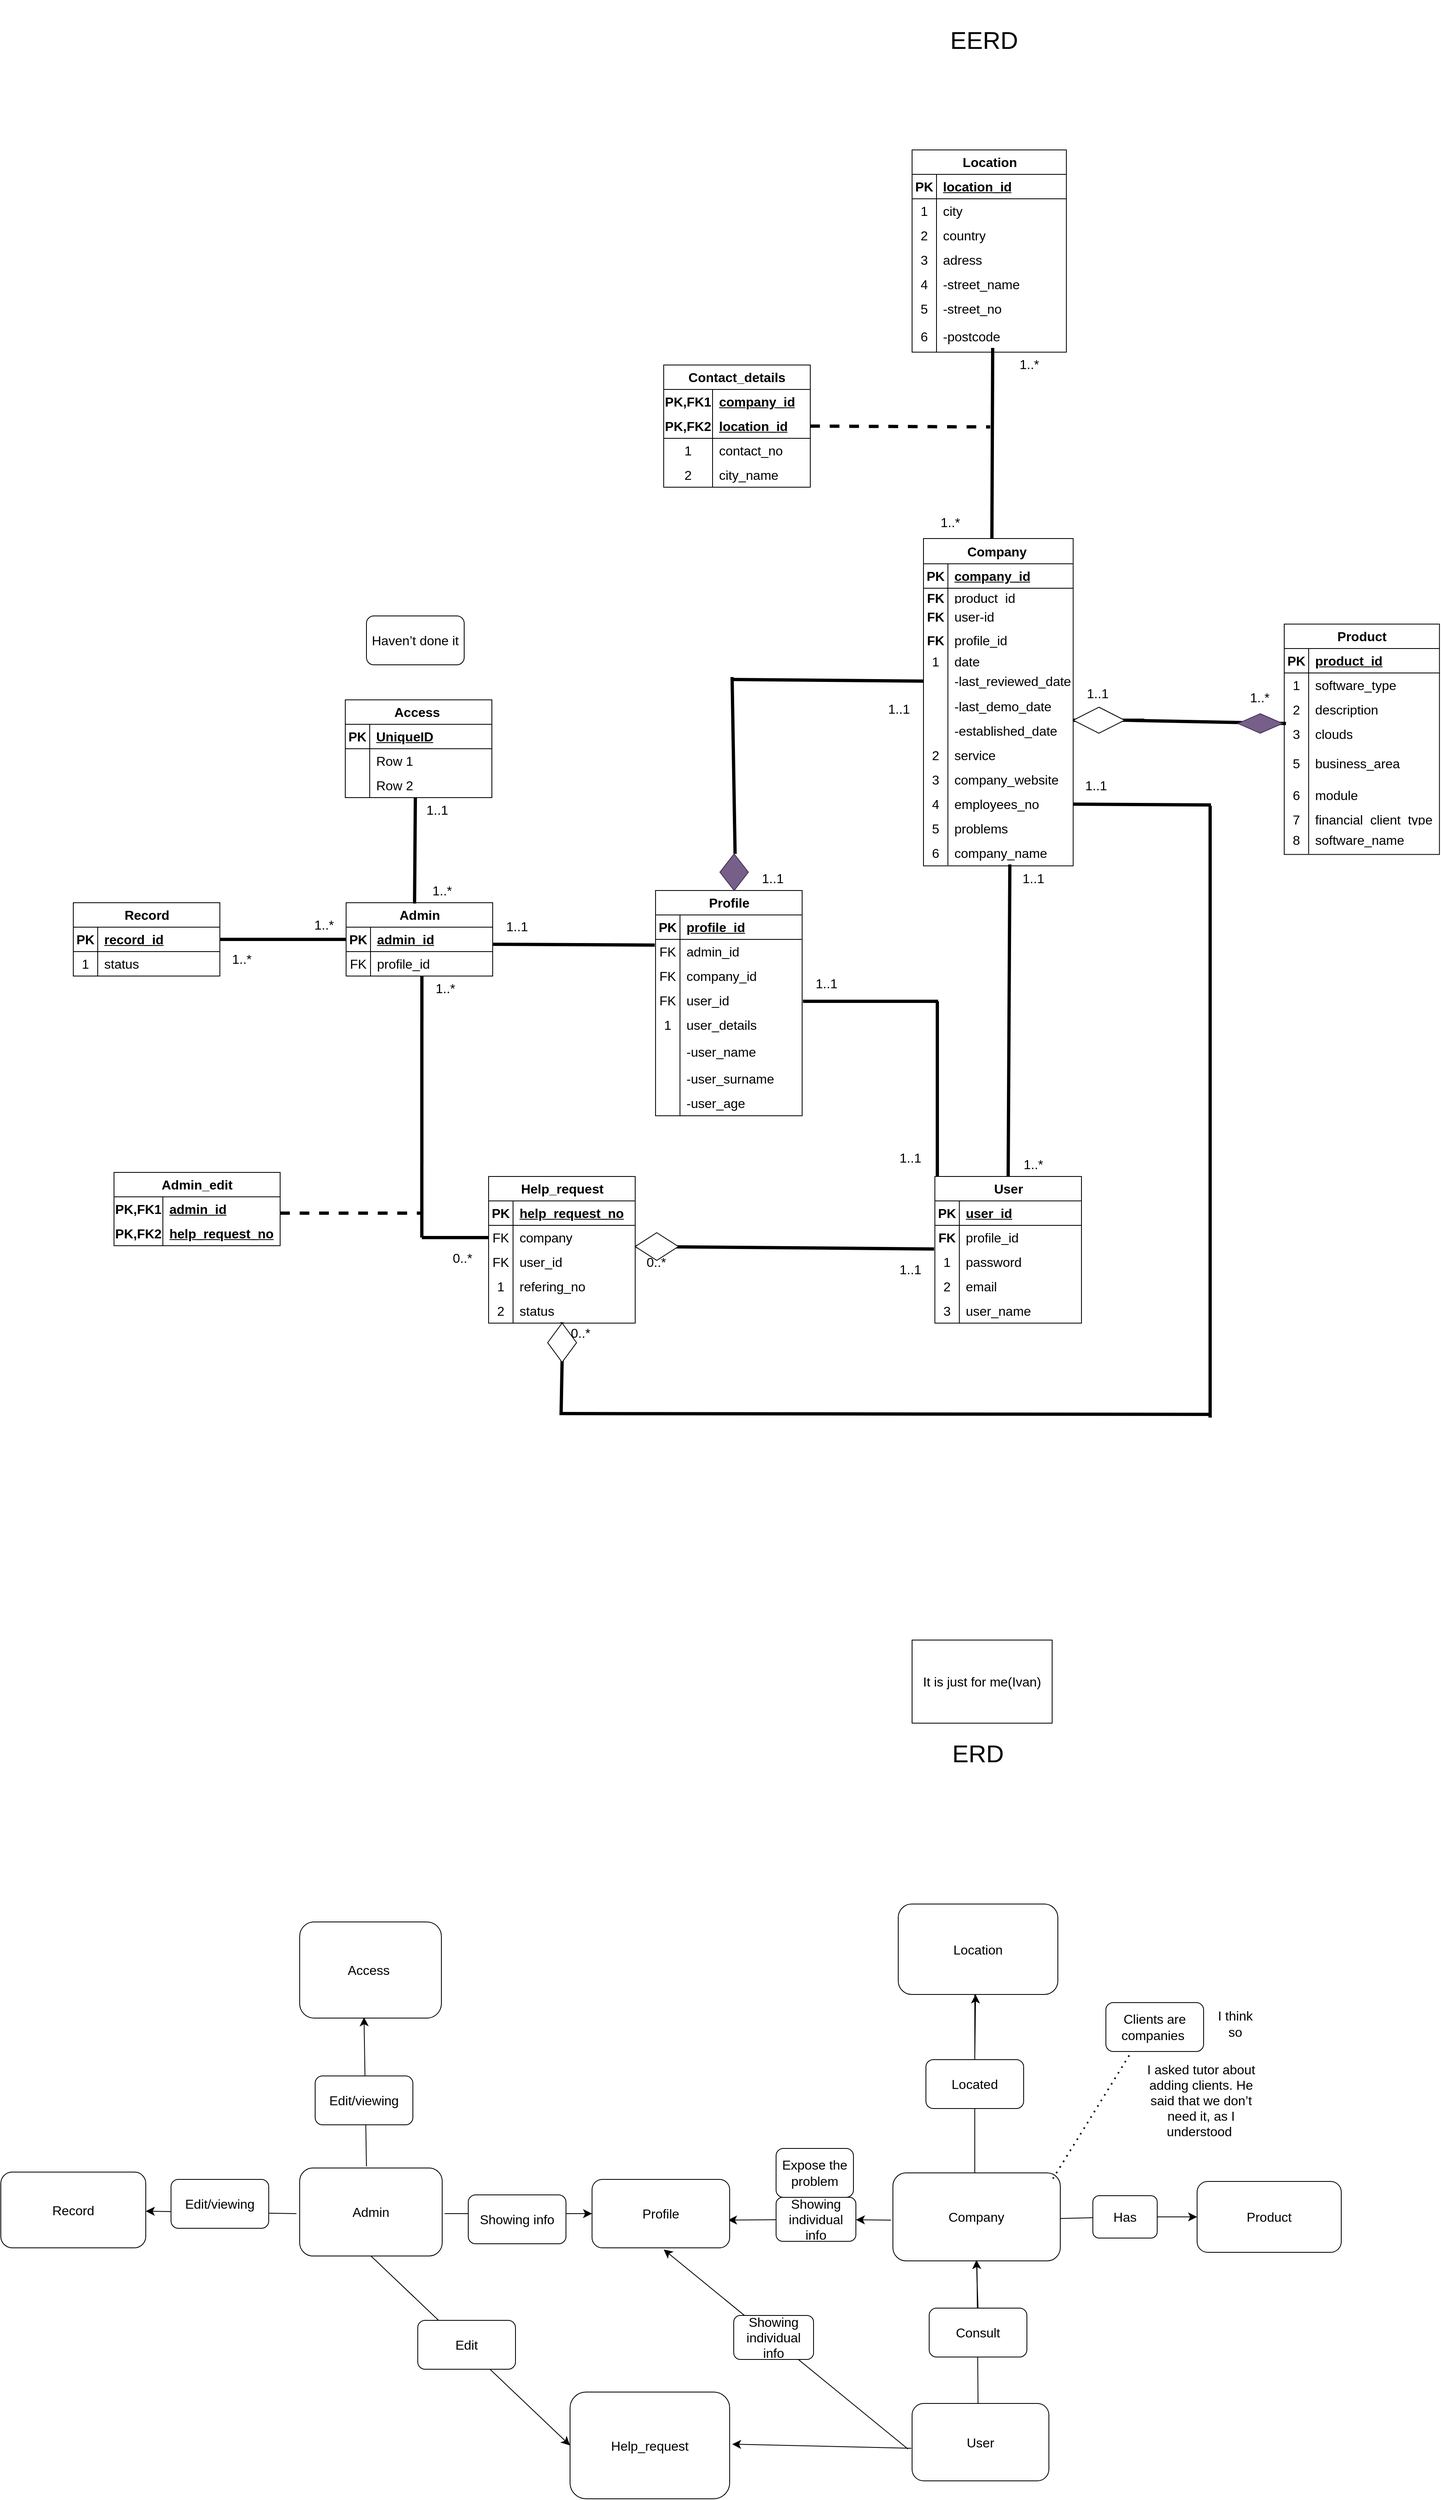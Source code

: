 <mxfile version="22.0.8" type="github">
  <diagram name="Страница — 1" id="wWMy9JLJJV9ZENk0t9AI">
    <mxGraphModel dx="2838" dy="2385" grid="0" gridSize="10" guides="1" tooltips="1" connect="1" arrows="1" fold="1" page="0" pageScale="1" pageWidth="827" pageHeight="1169" math="0" shadow="0">
      <root>
        <mxCell id="0" />
        <mxCell id="1" parent="0" />
        <mxCell id="nFXputv5kmvh4eJa4CY4-111" value="Contact_details" style="shape=table;startSize=30;container=1;collapsible=1;childLayout=tableLayout;fixedRows=1;rowLines=0;fontStyle=1;align=center;resizeLast=1;html=1;whiteSpace=wrap;fontSize=16;" vertex="1" parent="1">
          <mxGeometry x="-456" y="254" width="180" height="150" as="geometry" />
        </mxCell>
        <mxCell id="nFXputv5kmvh4eJa4CY4-112" value="" style="shape=tableRow;horizontal=0;startSize=0;swimlaneHead=0;swimlaneBody=0;fillColor=none;collapsible=0;dropTarget=0;points=[[0,0.5],[1,0.5]];portConstraint=eastwest;top=0;left=0;right=0;bottom=0;html=1;fontSize=16;" vertex="1" parent="nFXputv5kmvh4eJa4CY4-111">
          <mxGeometry y="30" width="180" height="30" as="geometry" />
        </mxCell>
        <mxCell id="nFXputv5kmvh4eJa4CY4-113" value="PK,FK1" style="shape=partialRectangle;connectable=0;fillColor=none;top=0;left=0;bottom=0;right=0;fontStyle=1;overflow=hidden;html=1;whiteSpace=wrap;fontSize=16;" vertex="1" parent="nFXputv5kmvh4eJa4CY4-112">
          <mxGeometry width="60" height="30" as="geometry">
            <mxRectangle width="60" height="30" as="alternateBounds" />
          </mxGeometry>
        </mxCell>
        <mxCell id="nFXputv5kmvh4eJa4CY4-114" value="company_id" style="shape=partialRectangle;connectable=0;fillColor=none;top=0;left=0;bottom=0;right=0;align=left;spacingLeft=6;fontStyle=5;overflow=hidden;html=1;whiteSpace=wrap;fontSize=16;" vertex="1" parent="nFXputv5kmvh4eJa4CY4-112">
          <mxGeometry x="60" width="120" height="30" as="geometry">
            <mxRectangle width="120" height="30" as="alternateBounds" />
          </mxGeometry>
        </mxCell>
        <mxCell id="nFXputv5kmvh4eJa4CY4-115" value="" style="shape=tableRow;horizontal=0;startSize=0;swimlaneHead=0;swimlaneBody=0;fillColor=none;collapsible=0;dropTarget=0;points=[[0,0.5],[1,0.5]];portConstraint=eastwest;top=0;left=0;right=0;bottom=1;html=1;fontSize=16;" vertex="1" parent="nFXputv5kmvh4eJa4CY4-111">
          <mxGeometry y="60" width="180" height="30" as="geometry" />
        </mxCell>
        <mxCell id="nFXputv5kmvh4eJa4CY4-116" value="PK,FK2" style="shape=partialRectangle;connectable=0;fillColor=none;top=0;left=0;bottom=0;right=0;fontStyle=1;overflow=hidden;html=1;whiteSpace=wrap;fontSize=16;" vertex="1" parent="nFXputv5kmvh4eJa4CY4-115">
          <mxGeometry width="60" height="30" as="geometry">
            <mxRectangle width="60" height="30" as="alternateBounds" />
          </mxGeometry>
        </mxCell>
        <mxCell id="nFXputv5kmvh4eJa4CY4-117" value="location_id" style="shape=partialRectangle;connectable=0;fillColor=none;top=0;left=0;bottom=0;right=0;align=left;spacingLeft=6;fontStyle=5;overflow=hidden;html=1;whiteSpace=wrap;fontSize=16;" vertex="1" parent="nFXputv5kmvh4eJa4CY4-115">
          <mxGeometry x="60" width="120" height="30" as="geometry">
            <mxRectangle width="120" height="30" as="alternateBounds" />
          </mxGeometry>
        </mxCell>
        <mxCell id="nFXputv5kmvh4eJa4CY4-118" value="" style="shape=tableRow;horizontal=0;startSize=0;swimlaneHead=0;swimlaneBody=0;fillColor=none;collapsible=0;dropTarget=0;points=[[0,0.5],[1,0.5]];portConstraint=eastwest;top=0;left=0;right=0;bottom=0;html=1;fontSize=16;" vertex="1" parent="nFXputv5kmvh4eJa4CY4-111">
          <mxGeometry y="90" width="180" height="30" as="geometry" />
        </mxCell>
        <mxCell id="nFXputv5kmvh4eJa4CY4-119" value="1" style="shape=partialRectangle;connectable=0;fillColor=none;top=0;left=0;bottom=0;right=0;editable=1;overflow=hidden;html=1;whiteSpace=wrap;fontSize=16;" vertex="1" parent="nFXputv5kmvh4eJa4CY4-118">
          <mxGeometry width="60" height="30" as="geometry">
            <mxRectangle width="60" height="30" as="alternateBounds" />
          </mxGeometry>
        </mxCell>
        <mxCell id="nFXputv5kmvh4eJa4CY4-120" value="contact_no" style="shape=partialRectangle;connectable=0;fillColor=none;top=0;left=0;bottom=0;right=0;align=left;spacingLeft=6;overflow=hidden;html=1;whiteSpace=wrap;fontSize=16;" vertex="1" parent="nFXputv5kmvh4eJa4CY4-118">
          <mxGeometry x="60" width="120" height="30" as="geometry">
            <mxRectangle width="120" height="30" as="alternateBounds" />
          </mxGeometry>
        </mxCell>
        <mxCell id="nFXputv5kmvh4eJa4CY4-121" value="" style="shape=tableRow;horizontal=0;startSize=0;swimlaneHead=0;swimlaneBody=0;fillColor=none;collapsible=0;dropTarget=0;points=[[0,0.5],[1,0.5]];portConstraint=eastwest;top=0;left=0;right=0;bottom=0;html=1;fontSize=16;" vertex="1" parent="nFXputv5kmvh4eJa4CY4-111">
          <mxGeometry y="120" width="180" height="30" as="geometry" />
        </mxCell>
        <mxCell id="nFXputv5kmvh4eJa4CY4-122" value="2" style="shape=partialRectangle;connectable=0;fillColor=none;top=0;left=0;bottom=0;right=0;editable=1;overflow=hidden;html=1;whiteSpace=wrap;fontSize=16;" vertex="1" parent="nFXputv5kmvh4eJa4CY4-121">
          <mxGeometry width="60" height="30" as="geometry">
            <mxRectangle width="60" height="30" as="alternateBounds" />
          </mxGeometry>
        </mxCell>
        <mxCell id="nFXputv5kmvh4eJa4CY4-123" value="city_name" style="shape=partialRectangle;connectable=0;fillColor=none;top=0;left=0;bottom=0;right=0;align=left;spacingLeft=6;overflow=hidden;html=1;whiteSpace=wrap;fontSize=16;" vertex="1" parent="nFXputv5kmvh4eJa4CY4-121">
          <mxGeometry x="60" width="120" height="30" as="geometry">
            <mxRectangle width="120" height="30" as="alternateBounds" />
          </mxGeometry>
        </mxCell>
        <mxCell id="nFXputv5kmvh4eJa4CY4-149" value="Profile" style="shape=table;startSize=30;container=1;collapsible=1;childLayout=tableLayout;fixedRows=1;rowLines=0;fontStyle=1;align=center;resizeLast=1;html=1;fontSize=16;" vertex="1" parent="1">
          <mxGeometry x="-466" y="899" width="180" height="276.444" as="geometry" />
        </mxCell>
        <mxCell id="nFXputv5kmvh4eJa4CY4-150" value="" style="shape=tableRow;horizontal=0;startSize=0;swimlaneHead=0;swimlaneBody=0;fillColor=none;collapsible=0;dropTarget=0;points=[[0,0.5],[1,0.5]];portConstraint=eastwest;top=0;left=0;right=0;bottom=1;fontSize=16;" vertex="1" parent="nFXputv5kmvh4eJa4CY4-149">
          <mxGeometry y="30" width="180" height="30" as="geometry" />
        </mxCell>
        <mxCell id="nFXputv5kmvh4eJa4CY4-151" value="PK" style="shape=partialRectangle;connectable=0;fillColor=none;top=0;left=0;bottom=0;right=0;fontStyle=1;overflow=hidden;whiteSpace=wrap;html=1;fontSize=16;" vertex="1" parent="nFXputv5kmvh4eJa4CY4-150">
          <mxGeometry width="30" height="30" as="geometry">
            <mxRectangle width="30" height="30" as="alternateBounds" />
          </mxGeometry>
        </mxCell>
        <mxCell id="nFXputv5kmvh4eJa4CY4-152" value="profile_id" style="shape=partialRectangle;connectable=0;fillColor=none;top=0;left=0;bottom=0;right=0;align=left;spacingLeft=6;fontStyle=5;overflow=hidden;whiteSpace=wrap;html=1;fontSize=16;" vertex="1" parent="nFXputv5kmvh4eJa4CY4-150">
          <mxGeometry x="30" width="150" height="30" as="geometry">
            <mxRectangle width="150" height="30" as="alternateBounds" />
          </mxGeometry>
        </mxCell>
        <mxCell id="nFXputv5kmvh4eJa4CY4-153" value="" style="shape=tableRow;horizontal=0;startSize=0;swimlaneHead=0;swimlaneBody=0;fillColor=none;collapsible=0;dropTarget=0;points=[[0,0.5],[1,0.5]];portConstraint=eastwest;top=0;left=0;right=0;bottom=0;fontSize=16;" vertex="1" parent="nFXputv5kmvh4eJa4CY4-149">
          <mxGeometry y="60" width="180" height="30" as="geometry" />
        </mxCell>
        <mxCell id="nFXputv5kmvh4eJa4CY4-154" value="FK" style="shape=partialRectangle;connectable=0;fillColor=none;top=0;left=0;bottom=0;right=0;editable=1;overflow=hidden;whiteSpace=wrap;html=1;fontSize=16;" vertex="1" parent="nFXputv5kmvh4eJa4CY4-153">
          <mxGeometry width="30" height="30" as="geometry">
            <mxRectangle width="30" height="30" as="alternateBounds" />
          </mxGeometry>
        </mxCell>
        <mxCell id="nFXputv5kmvh4eJa4CY4-155" value="admin_id" style="shape=partialRectangle;connectable=0;fillColor=none;top=0;left=0;bottom=0;right=0;align=left;spacingLeft=6;overflow=hidden;whiteSpace=wrap;html=1;fontSize=16;" vertex="1" parent="nFXputv5kmvh4eJa4CY4-153">
          <mxGeometry x="30" width="150" height="30" as="geometry">
            <mxRectangle width="150" height="30" as="alternateBounds" />
          </mxGeometry>
        </mxCell>
        <mxCell id="nFXputv5kmvh4eJa4CY4-156" value="" style="shape=tableRow;horizontal=0;startSize=0;swimlaneHead=0;swimlaneBody=0;fillColor=none;collapsible=0;dropTarget=0;points=[[0,0.5],[1,0.5]];portConstraint=eastwest;top=0;left=0;right=0;bottom=0;fontSize=16;" vertex="1" parent="nFXputv5kmvh4eJa4CY4-149">
          <mxGeometry y="90" width="180" height="30" as="geometry" />
        </mxCell>
        <mxCell id="nFXputv5kmvh4eJa4CY4-157" value="FK" style="shape=partialRectangle;connectable=0;fillColor=none;top=0;left=0;bottom=0;right=0;editable=1;overflow=hidden;whiteSpace=wrap;html=1;fontSize=16;" vertex="1" parent="nFXputv5kmvh4eJa4CY4-156">
          <mxGeometry width="30" height="30" as="geometry">
            <mxRectangle width="30" height="30" as="alternateBounds" />
          </mxGeometry>
        </mxCell>
        <mxCell id="nFXputv5kmvh4eJa4CY4-158" value="company_id" style="shape=partialRectangle;connectable=0;fillColor=none;top=0;left=0;bottom=0;right=0;align=left;spacingLeft=6;overflow=hidden;whiteSpace=wrap;html=1;fontSize=16;" vertex="1" parent="nFXputv5kmvh4eJa4CY4-156">
          <mxGeometry x="30" width="150" height="30" as="geometry">
            <mxRectangle width="150" height="30" as="alternateBounds" />
          </mxGeometry>
        </mxCell>
        <mxCell id="nFXputv5kmvh4eJa4CY4-159" value="" style="shape=tableRow;horizontal=0;startSize=0;swimlaneHead=0;swimlaneBody=0;fillColor=none;collapsible=0;dropTarget=0;points=[[0,0.5],[1,0.5]];portConstraint=eastwest;top=0;left=0;right=0;bottom=0;fontSize=16;" vertex="1" parent="nFXputv5kmvh4eJa4CY4-149">
          <mxGeometry y="120" width="180" height="30" as="geometry" />
        </mxCell>
        <mxCell id="nFXputv5kmvh4eJa4CY4-160" value="FK" style="shape=partialRectangle;connectable=0;fillColor=none;top=0;left=0;bottom=0;right=0;editable=1;overflow=hidden;whiteSpace=wrap;html=1;fontSize=16;" vertex="1" parent="nFXputv5kmvh4eJa4CY4-159">
          <mxGeometry width="30" height="30" as="geometry">
            <mxRectangle width="30" height="30" as="alternateBounds" />
          </mxGeometry>
        </mxCell>
        <mxCell id="nFXputv5kmvh4eJa4CY4-161" value="user_id" style="shape=partialRectangle;connectable=0;fillColor=none;top=0;left=0;bottom=0;right=0;align=left;spacingLeft=6;overflow=hidden;whiteSpace=wrap;html=1;fontSize=16;" vertex="1" parent="nFXputv5kmvh4eJa4CY4-159">
          <mxGeometry x="30" width="150" height="30" as="geometry">
            <mxRectangle width="150" height="30" as="alternateBounds" />
          </mxGeometry>
        </mxCell>
        <mxCell id="nFXputv5kmvh4eJa4CY4-162" style="shape=tableRow;horizontal=0;startSize=0;swimlaneHead=0;swimlaneBody=0;fillColor=none;collapsible=0;dropTarget=0;points=[[0,0.5],[1,0.5]];portConstraint=eastwest;top=0;left=0;right=0;bottom=0;fontSize=16;" vertex="1" parent="nFXputv5kmvh4eJa4CY4-149">
          <mxGeometry y="150" width="180" height="30" as="geometry" />
        </mxCell>
        <mxCell id="nFXputv5kmvh4eJa4CY4-163" value="1" style="shape=partialRectangle;connectable=0;fillColor=none;top=0;left=0;bottom=0;right=0;editable=1;overflow=hidden;whiteSpace=wrap;html=1;fontSize=16;" vertex="1" parent="nFXputv5kmvh4eJa4CY4-162">
          <mxGeometry width="30" height="30" as="geometry">
            <mxRectangle width="30" height="30" as="alternateBounds" />
          </mxGeometry>
        </mxCell>
        <mxCell id="nFXputv5kmvh4eJa4CY4-164" value="user_details" style="shape=partialRectangle;connectable=0;fillColor=none;top=0;left=0;bottom=0;right=0;align=left;spacingLeft=6;overflow=hidden;whiteSpace=wrap;html=1;fontSize=16;" vertex="1" parent="nFXputv5kmvh4eJa4CY4-162">
          <mxGeometry x="30" width="150" height="30" as="geometry">
            <mxRectangle width="150" height="30" as="alternateBounds" />
          </mxGeometry>
        </mxCell>
        <mxCell id="nFXputv5kmvh4eJa4CY4-165" style="shape=tableRow;horizontal=0;startSize=0;swimlaneHead=0;swimlaneBody=0;fillColor=none;collapsible=0;dropTarget=0;points=[[0,0.5],[1,0.5]];portConstraint=eastwest;top=0;left=0;right=0;bottom=0;fontSize=16;" vertex="1" parent="nFXputv5kmvh4eJa4CY4-149">
          <mxGeometry y="180" width="180" height="36" as="geometry" />
        </mxCell>
        <mxCell id="nFXputv5kmvh4eJa4CY4-166" style="shape=partialRectangle;connectable=0;fillColor=none;top=0;left=0;bottom=0;right=0;editable=1;overflow=hidden;whiteSpace=wrap;html=1;fontSize=16;" vertex="1" parent="nFXputv5kmvh4eJa4CY4-165">
          <mxGeometry width="30" height="36" as="geometry">
            <mxRectangle width="30" height="36" as="alternateBounds" />
          </mxGeometry>
        </mxCell>
        <mxCell id="nFXputv5kmvh4eJa4CY4-167" value="-user_name" style="shape=partialRectangle;connectable=0;fillColor=none;top=0;left=0;bottom=0;right=0;align=left;spacingLeft=6;overflow=hidden;whiteSpace=wrap;html=1;fontSize=16;" vertex="1" parent="nFXputv5kmvh4eJa4CY4-165">
          <mxGeometry x="30" width="150" height="36" as="geometry">
            <mxRectangle width="150" height="36" as="alternateBounds" />
          </mxGeometry>
        </mxCell>
        <mxCell id="nFXputv5kmvh4eJa4CY4-168" style="shape=tableRow;horizontal=0;startSize=0;swimlaneHead=0;swimlaneBody=0;fillColor=none;collapsible=0;dropTarget=0;points=[[0,0.5],[1,0.5]];portConstraint=eastwest;top=0;left=0;right=0;bottom=0;fontSize=16;" vertex="1" parent="nFXputv5kmvh4eJa4CY4-149">
          <mxGeometry y="216" width="180" height="30" as="geometry" />
        </mxCell>
        <mxCell id="nFXputv5kmvh4eJa4CY4-169" style="shape=partialRectangle;connectable=0;fillColor=none;top=0;left=0;bottom=0;right=0;editable=1;overflow=hidden;whiteSpace=wrap;html=1;fontSize=16;" vertex="1" parent="nFXputv5kmvh4eJa4CY4-168">
          <mxGeometry width="30" height="30" as="geometry">
            <mxRectangle width="30" height="30" as="alternateBounds" />
          </mxGeometry>
        </mxCell>
        <mxCell id="nFXputv5kmvh4eJa4CY4-170" value="-user_surname" style="shape=partialRectangle;connectable=0;fillColor=none;top=0;left=0;bottom=0;right=0;align=left;spacingLeft=6;overflow=hidden;whiteSpace=wrap;html=1;fontSize=16;" vertex="1" parent="nFXputv5kmvh4eJa4CY4-168">
          <mxGeometry x="30" width="150" height="30" as="geometry">
            <mxRectangle width="150" height="30" as="alternateBounds" />
          </mxGeometry>
        </mxCell>
        <mxCell id="nFXputv5kmvh4eJa4CY4-292" style="shape=tableRow;horizontal=0;startSize=0;swimlaneHead=0;swimlaneBody=0;fillColor=none;collapsible=0;dropTarget=0;points=[[0,0.5],[1,0.5]];portConstraint=eastwest;top=0;left=0;right=0;bottom=0;fontSize=16;" vertex="1" parent="nFXputv5kmvh4eJa4CY4-149">
          <mxGeometry y="246" width="180" height="30" as="geometry" />
        </mxCell>
        <mxCell id="nFXputv5kmvh4eJa4CY4-293" style="shape=partialRectangle;connectable=0;fillColor=none;top=0;left=0;bottom=0;right=0;editable=1;overflow=hidden;whiteSpace=wrap;html=1;fontSize=16;" vertex="1" parent="nFXputv5kmvh4eJa4CY4-292">
          <mxGeometry width="30" height="30" as="geometry">
            <mxRectangle width="30" height="30" as="alternateBounds" />
          </mxGeometry>
        </mxCell>
        <mxCell id="nFXputv5kmvh4eJa4CY4-294" value="-user_age" style="shape=partialRectangle;connectable=0;fillColor=none;top=0;left=0;bottom=0;right=0;align=left;spacingLeft=6;overflow=hidden;whiteSpace=wrap;html=1;fontSize=16;" vertex="1" parent="nFXputv5kmvh4eJa4CY4-292">
          <mxGeometry x="30" width="150" height="30" as="geometry">
            <mxRectangle width="150" height="30" as="alternateBounds" />
          </mxGeometry>
        </mxCell>
        <mxCell id="nFXputv5kmvh4eJa4CY4-171" value="User" style="shape=table;startSize=30;container=1;collapsible=1;childLayout=tableLayout;fixedRows=1;rowLines=0;fontStyle=1;align=center;resizeLast=1;html=1;fontSize=16;" vertex="1" parent="1">
          <mxGeometry x="-123" y="1250" width="180" height="180" as="geometry" />
        </mxCell>
        <mxCell id="nFXputv5kmvh4eJa4CY4-172" value="" style="shape=tableRow;horizontal=0;startSize=0;swimlaneHead=0;swimlaneBody=0;fillColor=none;collapsible=0;dropTarget=0;points=[[0,0.5],[1,0.5]];portConstraint=eastwest;top=0;left=0;right=0;bottom=1;fontSize=16;" vertex="1" parent="nFXputv5kmvh4eJa4CY4-171">
          <mxGeometry y="30" width="180" height="30" as="geometry" />
        </mxCell>
        <mxCell id="nFXputv5kmvh4eJa4CY4-173" value="PK" style="shape=partialRectangle;connectable=0;fillColor=none;top=0;left=0;bottom=0;right=0;fontStyle=1;overflow=hidden;whiteSpace=wrap;html=1;fontSize=16;" vertex="1" parent="nFXputv5kmvh4eJa4CY4-172">
          <mxGeometry width="30" height="30" as="geometry">
            <mxRectangle width="30" height="30" as="alternateBounds" />
          </mxGeometry>
        </mxCell>
        <mxCell id="nFXputv5kmvh4eJa4CY4-174" value="user_id" style="shape=partialRectangle;connectable=0;fillColor=none;top=0;left=0;bottom=0;right=0;align=left;spacingLeft=6;fontStyle=5;overflow=hidden;whiteSpace=wrap;html=1;fontSize=16;" vertex="1" parent="nFXputv5kmvh4eJa4CY4-172">
          <mxGeometry x="30" width="150" height="30" as="geometry">
            <mxRectangle width="150" height="30" as="alternateBounds" />
          </mxGeometry>
        </mxCell>
        <mxCell id="nFXputv5kmvh4eJa4CY4-175" value="" style="shape=tableRow;horizontal=0;startSize=0;swimlaneHead=0;swimlaneBody=0;fillColor=none;collapsible=0;dropTarget=0;points=[[0,0.5],[1,0.5]];portConstraint=eastwest;top=0;left=0;right=0;bottom=0;fontSize=16;" vertex="1" parent="nFXputv5kmvh4eJa4CY4-171">
          <mxGeometry y="60" width="180" height="30" as="geometry" />
        </mxCell>
        <mxCell id="nFXputv5kmvh4eJa4CY4-176" value="FK" style="shape=partialRectangle;connectable=0;fillColor=none;top=0;left=0;bottom=0;right=0;editable=1;overflow=hidden;whiteSpace=wrap;html=1;fontSize=16;fontStyle=1" vertex="1" parent="nFXputv5kmvh4eJa4CY4-175">
          <mxGeometry width="30" height="30" as="geometry">
            <mxRectangle width="30" height="30" as="alternateBounds" />
          </mxGeometry>
        </mxCell>
        <mxCell id="nFXputv5kmvh4eJa4CY4-177" value="profile_id" style="shape=partialRectangle;connectable=0;fillColor=none;top=0;left=0;bottom=0;right=0;align=left;spacingLeft=6;overflow=hidden;whiteSpace=wrap;html=1;fontSize=16;" vertex="1" parent="nFXputv5kmvh4eJa4CY4-175">
          <mxGeometry x="30" width="150" height="30" as="geometry">
            <mxRectangle width="150" height="30" as="alternateBounds" />
          </mxGeometry>
        </mxCell>
        <mxCell id="nFXputv5kmvh4eJa4CY4-178" value="" style="shape=tableRow;horizontal=0;startSize=0;swimlaneHead=0;swimlaneBody=0;fillColor=none;collapsible=0;dropTarget=0;points=[[0,0.5],[1,0.5]];portConstraint=eastwest;top=0;left=0;right=0;bottom=0;fontSize=16;" vertex="1" parent="nFXputv5kmvh4eJa4CY4-171">
          <mxGeometry y="90" width="180" height="30" as="geometry" />
        </mxCell>
        <mxCell id="nFXputv5kmvh4eJa4CY4-179" value="1" style="shape=partialRectangle;connectable=0;fillColor=none;top=0;left=0;bottom=0;right=0;editable=1;overflow=hidden;whiteSpace=wrap;html=1;fontSize=16;" vertex="1" parent="nFXputv5kmvh4eJa4CY4-178">
          <mxGeometry width="30" height="30" as="geometry">
            <mxRectangle width="30" height="30" as="alternateBounds" />
          </mxGeometry>
        </mxCell>
        <mxCell id="nFXputv5kmvh4eJa4CY4-180" value="password&amp;nbsp;" style="shape=partialRectangle;connectable=0;fillColor=none;top=0;left=0;bottom=0;right=0;align=left;spacingLeft=6;overflow=hidden;whiteSpace=wrap;html=1;fontSize=16;" vertex="1" parent="nFXputv5kmvh4eJa4CY4-178">
          <mxGeometry x="30" width="150" height="30" as="geometry">
            <mxRectangle width="150" height="30" as="alternateBounds" />
          </mxGeometry>
        </mxCell>
        <mxCell id="nFXputv5kmvh4eJa4CY4-200" style="shape=tableRow;horizontal=0;startSize=0;swimlaneHead=0;swimlaneBody=0;fillColor=none;collapsible=0;dropTarget=0;points=[[0,0.5],[1,0.5]];portConstraint=eastwest;top=0;left=0;right=0;bottom=0;fontSize=16;" vertex="1" parent="nFXputv5kmvh4eJa4CY4-171">
          <mxGeometry y="120" width="180" height="30" as="geometry" />
        </mxCell>
        <mxCell id="nFXputv5kmvh4eJa4CY4-201" value="2" style="shape=partialRectangle;connectable=0;fillColor=none;top=0;left=0;bottom=0;right=0;editable=1;overflow=hidden;whiteSpace=wrap;html=1;fontSize=16;" vertex="1" parent="nFXputv5kmvh4eJa4CY4-200">
          <mxGeometry width="30" height="30" as="geometry">
            <mxRectangle width="30" height="30" as="alternateBounds" />
          </mxGeometry>
        </mxCell>
        <mxCell id="nFXputv5kmvh4eJa4CY4-202" value="email" style="shape=partialRectangle;connectable=0;fillColor=none;top=0;left=0;bottom=0;right=0;align=left;spacingLeft=6;overflow=hidden;whiteSpace=wrap;html=1;fontSize=16;" vertex="1" parent="nFXputv5kmvh4eJa4CY4-200">
          <mxGeometry x="30" width="150" height="30" as="geometry">
            <mxRectangle width="150" height="30" as="alternateBounds" />
          </mxGeometry>
        </mxCell>
        <mxCell id="nFXputv5kmvh4eJa4CY4-181" value="" style="shape=tableRow;horizontal=0;startSize=0;swimlaneHead=0;swimlaneBody=0;fillColor=none;collapsible=0;dropTarget=0;points=[[0,0.5],[1,0.5]];portConstraint=eastwest;top=0;left=0;right=0;bottom=0;fontSize=16;" vertex="1" parent="nFXputv5kmvh4eJa4CY4-171">
          <mxGeometry y="150" width="180" height="30" as="geometry" />
        </mxCell>
        <mxCell id="nFXputv5kmvh4eJa4CY4-182" value="3" style="shape=partialRectangle;connectable=0;fillColor=none;top=0;left=0;bottom=0;right=0;editable=1;overflow=hidden;whiteSpace=wrap;html=1;fontSize=16;" vertex="1" parent="nFXputv5kmvh4eJa4CY4-181">
          <mxGeometry width="30" height="30" as="geometry">
            <mxRectangle width="30" height="30" as="alternateBounds" />
          </mxGeometry>
        </mxCell>
        <mxCell id="nFXputv5kmvh4eJa4CY4-183" value="user_name" style="shape=partialRectangle;connectable=0;fillColor=none;top=0;left=0;bottom=0;right=0;align=left;spacingLeft=6;overflow=hidden;whiteSpace=wrap;html=1;fontSize=16;" vertex="1" parent="nFXputv5kmvh4eJa4CY4-181">
          <mxGeometry x="30" width="150" height="30" as="geometry">
            <mxRectangle width="150" height="30" as="alternateBounds" />
          </mxGeometry>
        </mxCell>
        <mxCell id="nFXputv5kmvh4eJa4CY4-203" value="Admin" style="shape=table;startSize=30;container=1;collapsible=1;childLayout=tableLayout;fixedRows=1;rowLines=0;fontStyle=1;align=center;resizeLast=1;html=1;fontSize=16;" vertex="1" parent="1">
          <mxGeometry x="-846" y="914" width="180" height="90" as="geometry" />
        </mxCell>
        <mxCell id="nFXputv5kmvh4eJa4CY4-204" value="" style="shape=tableRow;horizontal=0;startSize=0;swimlaneHead=0;swimlaneBody=0;fillColor=none;collapsible=0;dropTarget=0;points=[[0,0.5],[1,0.5]];portConstraint=eastwest;top=0;left=0;right=0;bottom=1;fontSize=16;" vertex="1" parent="nFXputv5kmvh4eJa4CY4-203">
          <mxGeometry y="30" width="180" height="30" as="geometry" />
        </mxCell>
        <mxCell id="nFXputv5kmvh4eJa4CY4-205" value="PK" style="shape=partialRectangle;connectable=0;fillColor=none;top=0;left=0;bottom=0;right=0;fontStyle=1;overflow=hidden;whiteSpace=wrap;html=1;fontSize=16;" vertex="1" parent="nFXputv5kmvh4eJa4CY4-204">
          <mxGeometry width="30" height="30" as="geometry">
            <mxRectangle width="30" height="30" as="alternateBounds" />
          </mxGeometry>
        </mxCell>
        <mxCell id="nFXputv5kmvh4eJa4CY4-206" value="admin_id" style="shape=partialRectangle;connectable=0;fillColor=none;top=0;left=0;bottom=0;right=0;align=left;spacingLeft=6;fontStyle=5;overflow=hidden;whiteSpace=wrap;html=1;fontSize=16;" vertex="1" parent="nFXputv5kmvh4eJa4CY4-204">
          <mxGeometry x="30" width="150" height="30" as="geometry">
            <mxRectangle width="150" height="30" as="alternateBounds" />
          </mxGeometry>
        </mxCell>
        <mxCell id="nFXputv5kmvh4eJa4CY4-207" value="" style="shape=tableRow;horizontal=0;startSize=0;swimlaneHead=0;swimlaneBody=0;fillColor=none;collapsible=0;dropTarget=0;points=[[0,0.5],[1,0.5]];portConstraint=eastwest;top=0;left=0;right=0;bottom=0;fontSize=16;" vertex="1" parent="nFXputv5kmvh4eJa4CY4-203">
          <mxGeometry y="60" width="180" height="30" as="geometry" />
        </mxCell>
        <mxCell id="nFXputv5kmvh4eJa4CY4-208" value="FK" style="shape=partialRectangle;connectable=0;fillColor=none;top=0;left=0;bottom=0;right=0;editable=1;overflow=hidden;whiteSpace=wrap;html=1;fontSize=16;" vertex="1" parent="nFXputv5kmvh4eJa4CY4-207">
          <mxGeometry width="30" height="30" as="geometry">
            <mxRectangle width="30" height="30" as="alternateBounds" />
          </mxGeometry>
        </mxCell>
        <mxCell id="nFXputv5kmvh4eJa4CY4-209" value="profile_id" style="shape=partialRectangle;connectable=0;fillColor=none;top=0;left=0;bottom=0;right=0;align=left;spacingLeft=6;overflow=hidden;whiteSpace=wrap;html=1;fontSize=16;" vertex="1" parent="nFXputv5kmvh4eJa4CY4-207">
          <mxGeometry x="30" width="150" height="30" as="geometry">
            <mxRectangle width="150" height="30" as="alternateBounds" />
          </mxGeometry>
        </mxCell>
        <mxCell id="nFXputv5kmvh4eJa4CY4-216" value="Access&amp;nbsp;" style="shape=table;startSize=30;container=1;collapsible=1;childLayout=tableLayout;fixedRows=1;rowLines=0;fontStyle=1;align=center;resizeLast=1;html=1;fontSize=16;" vertex="1" parent="1">
          <mxGeometry x="-847" y="665" width="180" height="120" as="geometry" />
        </mxCell>
        <mxCell id="nFXputv5kmvh4eJa4CY4-217" value="" style="shape=tableRow;horizontal=0;startSize=0;swimlaneHead=0;swimlaneBody=0;fillColor=none;collapsible=0;dropTarget=0;points=[[0,0.5],[1,0.5]];portConstraint=eastwest;top=0;left=0;right=0;bottom=1;fontSize=16;" vertex="1" parent="nFXputv5kmvh4eJa4CY4-216">
          <mxGeometry y="30" width="180" height="30" as="geometry" />
        </mxCell>
        <mxCell id="nFXputv5kmvh4eJa4CY4-218" value="PK" style="shape=partialRectangle;connectable=0;fillColor=none;top=0;left=0;bottom=0;right=0;fontStyle=1;overflow=hidden;whiteSpace=wrap;html=1;fontSize=16;" vertex="1" parent="nFXputv5kmvh4eJa4CY4-217">
          <mxGeometry width="30" height="30" as="geometry">
            <mxRectangle width="30" height="30" as="alternateBounds" />
          </mxGeometry>
        </mxCell>
        <mxCell id="nFXputv5kmvh4eJa4CY4-219" value="UniqueID" style="shape=partialRectangle;connectable=0;fillColor=none;top=0;left=0;bottom=0;right=0;align=left;spacingLeft=6;fontStyle=5;overflow=hidden;whiteSpace=wrap;html=1;fontSize=16;" vertex="1" parent="nFXputv5kmvh4eJa4CY4-217">
          <mxGeometry x="30" width="150" height="30" as="geometry">
            <mxRectangle width="150" height="30" as="alternateBounds" />
          </mxGeometry>
        </mxCell>
        <mxCell id="nFXputv5kmvh4eJa4CY4-220" value="" style="shape=tableRow;horizontal=0;startSize=0;swimlaneHead=0;swimlaneBody=0;fillColor=none;collapsible=0;dropTarget=0;points=[[0,0.5],[1,0.5]];portConstraint=eastwest;top=0;left=0;right=0;bottom=0;fontSize=16;" vertex="1" parent="nFXputv5kmvh4eJa4CY4-216">
          <mxGeometry y="60" width="180" height="30" as="geometry" />
        </mxCell>
        <mxCell id="nFXputv5kmvh4eJa4CY4-221" value="" style="shape=partialRectangle;connectable=0;fillColor=none;top=0;left=0;bottom=0;right=0;editable=1;overflow=hidden;whiteSpace=wrap;html=1;fontSize=16;" vertex="1" parent="nFXputv5kmvh4eJa4CY4-220">
          <mxGeometry width="30" height="30" as="geometry">
            <mxRectangle width="30" height="30" as="alternateBounds" />
          </mxGeometry>
        </mxCell>
        <mxCell id="nFXputv5kmvh4eJa4CY4-222" value="Row 1" style="shape=partialRectangle;connectable=0;fillColor=none;top=0;left=0;bottom=0;right=0;align=left;spacingLeft=6;overflow=hidden;whiteSpace=wrap;html=1;fontSize=16;" vertex="1" parent="nFXputv5kmvh4eJa4CY4-220">
          <mxGeometry x="30" width="150" height="30" as="geometry">
            <mxRectangle width="150" height="30" as="alternateBounds" />
          </mxGeometry>
        </mxCell>
        <mxCell id="nFXputv5kmvh4eJa4CY4-223" value="" style="shape=tableRow;horizontal=0;startSize=0;swimlaneHead=0;swimlaneBody=0;fillColor=none;collapsible=0;dropTarget=0;points=[[0,0.5],[1,0.5]];portConstraint=eastwest;top=0;left=0;right=0;bottom=0;fontSize=16;" vertex="1" parent="nFXputv5kmvh4eJa4CY4-216">
          <mxGeometry y="90" width="180" height="30" as="geometry" />
        </mxCell>
        <mxCell id="nFXputv5kmvh4eJa4CY4-224" value="" style="shape=partialRectangle;connectable=0;fillColor=none;top=0;left=0;bottom=0;right=0;editable=1;overflow=hidden;whiteSpace=wrap;html=1;fontSize=16;" vertex="1" parent="nFXputv5kmvh4eJa4CY4-223">
          <mxGeometry width="30" height="30" as="geometry">
            <mxRectangle width="30" height="30" as="alternateBounds" />
          </mxGeometry>
        </mxCell>
        <mxCell id="nFXputv5kmvh4eJa4CY4-225" value="Row 2" style="shape=partialRectangle;connectable=0;fillColor=none;top=0;left=0;bottom=0;right=0;align=left;spacingLeft=6;overflow=hidden;whiteSpace=wrap;html=1;fontSize=16;" vertex="1" parent="nFXputv5kmvh4eJa4CY4-223">
          <mxGeometry x="30" width="150" height="30" as="geometry">
            <mxRectangle width="150" height="30" as="alternateBounds" />
          </mxGeometry>
        </mxCell>
        <mxCell id="nFXputv5kmvh4eJa4CY4-229" value="Record" style="shape=table;startSize=30;container=1;collapsible=1;childLayout=tableLayout;fixedRows=1;rowLines=0;fontStyle=1;align=center;resizeLast=1;html=1;fontSize=16;" vertex="1" parent="1">
          <mxGeometry x="-1181" y="914" width="180" height="90" as="geometry" />
        </mxCell>
        <mxCell id="nFXputv5kmvh4eJa4CY4-230" value="" style="shape=tableRow;horizontal=0;startSize=0;swimlaneHead=0;swimlaneBody=0;fillColor=none;collapsible=0;dropTarget=0;points=[[0,0.5],[1,0.5]];portConstraint=eastwest;top=0;left=0;right=0;bottom=1;fontSize=16;" vertex="1" parent="nFXputv5kmvh4eJa4CY4-229">
          <mxGeometry y="30" width="180" height="30" as="geometry" />
        </mxCell>
        <mxCell id="nFXputv5kmvh4eJa4CY4-231" value="PK" style="shape=partialRectangle;connectable=0;fillColor=none;top=0;left=0;bottom=0;right=0;fontStyle=1;overflow=hidden;whiteSpace=wrap;html=1;fontSize=16;" vertex="1" parent="nFXputv5kmvh4eJa4CY4-230">
          <mxGeometry width="30" height="30" as="geometry">
            <mxRectangle width="30" height="30" as="alternateBounds" />
          </mxGeometry>
        </mxCell>
        <mxCell id="nFXputv5kmvh4eJa4CY4-232" value="record_id" style="shape=partialRectangle;connectable=0;fillColor=none;top=0;left=0;bottom=0;right=0;align=left;spacingLeft=6;fontStyle=5;overflow=hidden;whiteSpace=wrap;html=1;fontSize=16;" vertex="1" parent="nFXputv5kmvh4eJa4CY4-230">
          <mxGeometry x="30" width="150" height="30" as="geometry">
            <mxRectangle width="150" height="30" as="alternateBounds" />
          </mxGeometry>
        </mxCell>
        <mxCell id="nFXputv5kmvh4eJa4CY4-233" value="" style="shape=tableRow;horizontal=0;startSize=0;swimlaneHead=0;swimlaneBody=0;fillColor=none;collapsible=0;dropTarget=0;points=[[0,0.5],[1,0.5]];portConstraint=eastwest;top=0;left=0;right=0;bottom=0;fontSize=16;" vertex="1" parent="nFXputv5kmvh4eJa4CY4-229">
          <mxGeometry y="60" width="180" height="30" as="geometry" />
        </mxCell>
        <mxCell id="nFXputv5kmvh4eJa4CY4-234" value="1" style="shape=partialRectangle;connectable=0;fillColor=none;top=0;left=0;bottom=0;right=0;editable=1;overflow=hidden;whiteSpace=wrap;html=1;fontSize=16;" vertex="1" parent="nFXputv5kmvh4eJa4CY4-233">
          <mxGeometry width="30" height="30" as="geometry">
            <mxRectangle width="30" height="30" as="alternateBounds" />
          </mxGeometry>
        </mxCell>
        <mxCell id="nFXputv5kmvh4eJa4CY4-235" value="status" style="shape=partialRectangle;connectable=0;fillColor=none;top=0;left=0;bottom=0;right=0;align=left;spacingLeft=6;overflow=hidden;whiteSpace=wrap;html=1;fontSize=16;" vertex="1" parent="nFXputv5kmvh4eJa4CY4-233">
          <mxGeometry x="30" width="150" height="30" as="geometry">
            <mxRectangle width="150" height="30" as="alternateBounds" />
          </mxGeometry>
        </mxCell>
        <mxCell id="nFXputv5kmvh4eJa4CY4-255" value="Admin_edit" style="shape=table;startSize=30;container=1;collapsible=1;childLayout=tableLayout;fixedRows=1;rowLines=0;fontStyle=1;align=center;resizeLast=1;html=1;whiteSpace=wrap;fontSize=16;" vertex="1" parent="1">
          <mxGeometry x="-1131" y="1245" width="204" height="90" as="geometry" />
        </mxCell>
        <mxCell id="nFXputv5kmvh4eJa4CY4-256" value="" style="shape=tableRow;horizontal=0;startSize=0;swimlaneHead=0;swimlaneBody=0;fillColor=none;collapsible=0;dropTarget=0;points=[[0,0.5],[1,0.5]];portConstraint=eastwest;top=0;left=0;right=0;bottom=0;html=1;fontSize=16;" vertex="1" parent="nFXputv5kmvh4eJa4CY4-255">
          <mxGeometry y="30" width="204" height="30" as="geometry" />
        </mxCell>
        <mxCell id="nFXputv5kmvh4eJa4CY4-257" value="PK,FK1" style="shape=partialRectangle;connectable=0;fillColor=none;top=0;left=0;bottom=0;right=0;fontStyle=1;overflow=hidden;html=1;whiteSpace=wrap;fontSize=16;" vertex="1" parent="nFXputv5kmvh4eJa4CY4-256">
          <mxGeometry width="60" height="30" as="geometry">
            <mxRectangle width="60" height="30" as="alternateBounds" />
          </mxGeometry>
        </mxCell>
        <mxCell id="nFXputv5kmvh4eJa4CY4-258" value="admin_id" style="shape=partialRectangle;connectable=0;fillColor=none;top=0;left=0;bottom=0;right=0;align=left;spacingLeft=6;fontStyle=5;overflow=hidden;html=1;whiteSpace=wrap;fontSize=16;" vertex="1" parent="nFXputv5kmvh4eJa4CY4-256">
          <mxGeometry x="60" width="144" height="30" as="geometry">
            <mxRectangle width="144" height="30" as="alternateBounds" />
          </mxGeometry>
        </mxCell>
        <mxCell id="nFXputv5kmvh4eJa4CY4-259" value="" style="shape=tableRow;horizontal=0;startSize=0;swimlaneHead=0;swimlaneBody=0;fillColor=none;collapsible=0;dropTarget=0;points=[[0,0.5],[1,0.5]];portConstraint=eastwest;top=0;left=0;right=0;bottom=1;html=1;fontSize=16;" vertex="1" parent="nFXputv5kmvh4eJa4CY4-255">
          <mxGeometry y="60" width="204" height="30" as="geometry" />
        </mxCell>
        <mxCell id="nFXputv5kmvh4eJa4CY4-260" value="PK,FK2" style="shape=partialRectangle;connectable=0;fillColor=none;top=0;left=0;bottom=0;right=0;fontStyle=1;overflow=hidden;html=1;whiteSpace=wrap;fontSize=16;" vertex="1" parent="nFXputv5kmvh4eJa4CY4-259">
          <mxGeometry width="60" height="30" as="geometry">
            <mxRectangle width="60" height="30" as="alternateBounds" />
          </mxGeometry>
        </mxCell>
        <mxCell id="nFXputv5kmvh4eJa4CY4-261" value="help_request_no" style="shape=partialRectangle;connectable=0;fillColor=none;top=0;left=0;bottom=0;right=0;align=left;spacingLeft=6;fontStyle=5;overflow=hidden;html=1;whiteSpace=wrap;fontSize=16;" vertex="1" parent="nFXputv5kmvh4eJa4CY4-259">
          <mxGeometry x="60" width="144" height="30" as="geometry">
            <mxRectangle width="144" height="30" as="alternateBounds" />
          </mxGeometry>
        </mxCell>
        <mxCell id="nFXputv5kmvh4eJa4CY4-269" value="" style="endArrow=none;html=1;rounded=0;fontSize=12;startSize=8;endSize=8;curved=1;strokeWidth=4;" edge="1" parent="1">
          <mxGeometry width="50" height="50" relative="1" as="geometry">
            <mxPoint x="-53" y="470" as="sourcePoint" />
            <mxPoint x="-52" y="233" as="targetPoint" />
          </mxGeometry>
        </mxCell>
        <mxCell id="nFXputv5kmvh4eJa4CY4-271" value="" style="endArrow=none;dashed=1;html=1;rounded=0;fontSize=12;startSize=8;endSize=8;curved=1;strokeWidth=4;exitX=1;exitY=0.5;exitDx=0;exitDy=0;" edge="1" parent="1" source="nFXputv5kmvh4eJa4CY4-115">
          <mxGeometry width="50" height="50" relative="1" as="geometry">
            <mxPoint x="-270" y="329" as="sourcePoint" />
            <mxPoint x="-55" y="330" as="targetPoint" />
          </mxGeometry>
        </mxCell>
        <mxCell id="nFXputv5kmvh4eJa4CY4-274" value="" style="endArrow=none;html=1;rounded=0;fontSize=12;startSize=8;endSize=8;curved=1;exitX=1;exitY=0.5;exitDx=0;exitDy=0;strokeColor=#000000;strokeWidth=4;entryX=0.011;entryY=0.067;entryDx=0;entryDy=0;entryPerimeter=0;" edge="1" parent="1" source="nFXputv5kmvh4eJa4CY4-316" target="nFXputv5kmvh4eJa4CY4-134">
          <mxGeometry relative="1" as="geometry">
            <mxPoint x="56.997" y="680" as="sourcePoint" />
            <mxPoint x="299" y="690" as="targetPoint" />
          </mxGeometry>
        </mxCell>
        <mxCell id="nFXputv5kmvh4eJa4CY4-275" value="" style="endArrow=none;html=1;rounded=0;fontSize=12;startSize=8;endSize=8;curved=1;entryX=0.5;entryY=0;entryDx=0;entryDy=0;exitX=0.577;exitY=0.967;exitDx=0;exitDy=0;exitPerimeter=0;strokeWidth=4;" edge="1" parent="1" source="nFXputv5kmvh4eJa4CY4-102" target="nFXputv5kmvh4eJa4CY4-171">
          <mxGeometry width="50" height="50" relative="1" as="geometry">
            <mxPoint x="-72" y="975" as="sourcePoint" />
            <mxPoint x="-43" y="1245" as="targetPoint" />
          </mxGeometry>
        </mxCell>
        <mxCell id="nFXputv5kmvh4eJa4CY4-276" value="" style="endArrow=none;html=1;rounded=0;fontSize=12;startSize=8;endSize=8;curved=1;strokeWidth=4;" edge="1" parent="1">
          <mxGeometry width="50" height="50" relative="1" as="geometry">
            <mxPoint x="-490" y="1336" as="sourcePoint" />
            <mxPoint x="-124" y="1339" as="targetPoint" />
          </mxGeometry>
        </mxCell>
        <mxCell id="nFXputv5kmvh4eJa4CY4-278" value="" style="endArrow=none;html=1;rounded=0;fontSize=12;startSize=8;endSize=8;curved=1;exitX=1;exitY=0.5;exitDx=0;exitDy=0;strokeWidth=4;" edge="1" parent="1" source="nFXputv5kmvh4eJa4CY4-108">
          <mxGeometry width="50" height="50" relative="1" as="geometry">
            <mxPoint x="-252" y="1183" as="sourcePoint" />
            <mxPoint x="216" y="794" as="targetPoint" />
          </mxGeometry>
        </mxCell>
        <mxCell id="nFXputv5kmvh4eJa4CY4-279" value="" style="endArrow=none;html=1;rounded=0;fontSize=12;startSize=8;endSize=8;curved=1;strokeWidth=4;" edge="1" parent="1">
          <mxGeometry width="50" height="50" relative="1" as="geometry">
            <mxPoint x="215" y="1546" as="sourcePoint" />
            <mxPoint x="215" y="795" as="targetPoint" />
          </mxGeometry>
        </mxCell>
        <mxCell id="nFXputv5kmvh4eJa4CY4-280" value="" style="endArrow=none;html=1;rounded=0;fontSize=12;startSize=8;endSize=8;curved=1;strokeWidth=4;" edge="1" parent="1">
          <mxGeometry width="50" height="50" relative="1" as="geometry">
            <mxPoint x="215" y="1542" as="sourcePoint" />
            <mxPoint x="-584" y="1541" as="targetPoint" />
          </mxGeometry>
        </mxCell>
        <mxCell id="nFXputv5kmvh4eJa4CY4-281" value="" style="endArrow=none;html=1;rounded=0;fontSize=12;startSize=8;endSize=8;curved=1;entryX=0.5;entryY=0.967;entryDx=0;entryDy=0;entryPerimeter=0;strokeWidth=4;" edge="1" parent="1" source="nFXputv5kmvh4eJa4CY4-319" target="nFXputv5kmvh4eJa4CY4-197">
          <mxGeometry width="50" height="50" relative="1" as="geometry">
            <mxPoint x="-582" y="1542" as="sourcePoint" />
            <mxPoint x="-486" y="1501" as="targetPoint" />
          </mxGeometry>
        </mxCell>
        <mxCell id="nFXputv5kmvh4eJa4CY4-282" value="" style="endArrow=none;html=1;rounded=0;fontSize=12;startSize=8;endSize=8;curved=1;strokeWidth=4;" edge="1" parent="1">
          <mxGeometry width="50" height="50" relative="1" as="geometry">
            <mxPoint x="-120" y="1035" as="sourcePoint" />
            <mxPoint x="-120" y="1250" as="targetPoint" />
          </mxGeometry>
        </mxCell>
        <mxCell id="nFXputv5kmvh4eJa4CY4-283" value="" style="endArrow=none;html=1;rounded=0;fontSize=12;startSize=8;endSize=8;curved=1;strokeWidth=4;" edge="1" parent="1">
          <mxGeometry width="50" height="50" relative="1" as="geometry">
            <mxPoint x="-285" y="1035" as="sourcePoint" />
            <mxPoint x="-119" y="1035" as="targetPoint" />
          </mxGeometry>
        </mxCell>
        <mxCell id="nFXputv5kmvh4eJa4CY4-284" value="" style="endArrow=none;html=1;rounded=0;fontSize=12;startSize=8;endSize=8;curved=1;entryX=0;entryY=0.5;entryDx=0;entryDy=0;strokeWidth=4;" edge="1" parent="1" target="nFXputv5kmvh4eJa4CY4-188">
          <mxGeometry width="50" height="50" relative="1" as="geometry">
            <mxPoint x="-753" y="1325" as="sourcePoint" />
            <mxPoint x="-763" y="1237" as="targetPoint" />
          </mxGeometry>
        </mxCell>
        <mxCell id="nFXputv5kmvh4eJa4CY4-285" value="" style="endArrow=none;html=1;rounded=0;fontSize=12;startSize=8;endSize=8;curved=1;entryX=0.517;entryY=1;entryDx=0;entryDy=0;entryPerimeter=0;strokeWidth=4;" edge="1" parent="1" target="nFXputv5kmvh4eJa4CY4-207">
          <mxGeometry width="50" height="50" relative="1" as="geometry">
            <mxPoint x="-753" y="1325" as="sourcePoint" />
            <mxPoint x="-758" y="1007" as="targetPoint" />
          </mxGeometry>
        </mxCell>
        <mxCell id="nFXputv5kmvh4eJa4CY4-286" value="" style="endArrow=none;html=1;rounded=0;fontSize=12;startSize=8;endSize=8;curved=1;exitX=1;exitY=0.7;exitDx=0;exitDy=0;exitPerimeter=0;strokeWidth=4;" edge="1" parent="1" source="nFXputv5kmvh4eJa4CY4-204">
          <mxGeometry relative="1" as="geometry">
            <mxPoint x="-660" y="962" as="sourcePoint" />
            <mxPoint x="-467" y="966" as="targetPoint" />
          </mxGeometry>
        </mxCell>
        <mxCell id="nFXputv5kmvh4eJa4CY4-287" value="" style="endArrow=none;dashed=1;html=1;rounded=0;fontSize=12;startSize=8;endSize=8;curved=1;strokeWidth=4;" edge="1" parent="1">
          <mxGeometry width="50" height="50" relative="1" as="geometry">
            <mxPoint x="-927" y="1295" as="sourcePoint" />
            <mxPoint x="-752" y="1295" as="targetPoint" />
          </mxGeometry>
        </mxCell>
        <mxCell id="nFXputv5kmvh4eJa4CY4-288" value="" style="endArrow=none;html=1;rounded=0;fontSize=12;startSize=8;endSize=8;curved=1;entryX=0;entryY=0.5;entryDx=0;entryDy=0;exitX=1;exitY=0.5;exitDx=0;exitDy=0;strokeWidth=4;" edge="1" parent="1" source="nFXputv5kmvh4eJa4CY4-230" target="nFXputv5kmvh4eJa4CY4-204">
          <mxGeometry width="50" height="50" relative="1" as="geometry">
            <mxPoint x="-979" y="944" as="sourcePoint" />
            <mxPoint x="-929" y="894" as="targetPoint" />
          </mxGeometry>
        </mxCell>
        <mxCell id="nFXputv5kmvh4eJa4CY4-289" value="" style="endArrow=none;html=1;rounded=0;fontSize=12;startSize=8;endSize=8;curved=1;entryX=0.478;entryY=1;entryDx=0;entryDy=0;entryPerimeter=0;exitX=0.467;exitY=0.011;exitDx=0;exitDy=0;exitPerimeter=0;strokeWidth=4;" edge="1" parent="1" source="nFXputv5kmvh4eJa4CY4-203" target="nFXputv5kmvh4eJa4CY4-223">
          <mxGeometry width="50" height="50" relative="1" as="geometry">
            <mxPoint x="-766" y="910" as="sourcePoint" />
            <mxPoint x="-720" y="835" as="targetPoint" />
          </mxGeometry>
        </mxCell>
        <mxCell id="nFXputv5kmvh4eJa4CY4-37" value="Location" style="shape=table;startSize=30;container=1;collapsible=1;childLayout=tableLayout;fixedRows=1;rowLines=0;fontStyle=1;align=center;resizeLast=1;html=1;fontSize=16;" vertex="1" parent="1">
          <mxGeometry x="-151" y="-10" width="189.462" height="248.286" as="geometry" />
        </mxCell>
        <mxCell id="nFXputv5kmvh4eJa4CY4-38" value="" style="shape=tableRow;horizontal=0;startSize=0;swimlaneHead=0;swimlaneBody=0;fillColor=none;collapsible=0;dropTarget=0;points=[[0,0.5],[1,0.5]];portConstraint=eastwest;top=0;left=0;right=0;bottom=1;fontSize=16;" vertex="1" parent="nFXputv5kmvh4eJa4CY4-37">
          <mxGeometry y="30" width="189.462" height="30" as="geometry" />
        </mxCell>
        <mxCell id="nFXputv5kmvh4eJa4CY4-39" value="PK" style="shape=partialRectangle;connectable=0;fillColor=none;top=0;left=0;bottom=0;right=0;fontStyle=1;overflow=hidden;whiteSpace=wrap;html=1;fontSize=16;" vertex="1" parent="nFXputv5kmvh4eJa4CY4-38">
          <mxGeometry width="30" height="30" as="geometry">
            <mxRectangle width="30" height="30" as="alternateBounds" />
          </mxGeometry>
        </mxCell>
        <mxCell id="nFXputv5kmvh4eJa4CY4-40" value="location_id" style="shape=partialRectangle;connectable=0;fillColor=none;top=0;left=0;bottom=0;right=0;align=left;spacingLeft=6;fontStyle=5;overflow=hidden;whiteSpace=wrap;html=1;fontSize=16;" vertex="1" parent="nFXputv5kmvh4eJa4CY4-38">
          <mxGeometry x="30" width="159.462" height="30" as="geometry">
            <mxRectangle width="159.462" height="30" as="alternateBounds" />
          </mxGeometry>
        </mxCell>
        <mxCell id="nFXputv5kmvh4eJa4CY4-41" value="" style="shape=tableRow;horizontal=0;startSize=0;swimlaneHead=0;swimlaneBody=0;fillColor=none;collapsible=0;dropTarget=0;points=[[0,0.5],[1,0.5]];portConstraint=eastwest;top=0;left=0;right=0;bottom=0;fontSize=16;" vertex="1" parent="nFXputv5kmvh4eJa4CY4-37">
          <mxGeometry y="60" width="189.462" height="30" as="geometry" />
        </mxCell>
        <mxCell id="nFXputv5kmvh4eJa4CY4-42" value="1" style="shape=partialRectangle;connectable=0;fillColor=none;top=0;left=0;bottom=0;right=0;editable=1;overflow=hidden;whiteSpace=wrap;html=1;fontSize=16;" vertex="1" parent="nFXputv5kmvh4eJa4CY4-41">
          <mxGeometry width="30" height="30" as="geometry">
            <mxRectangle width="30" height="30" as="alternateBounds" />
          </mxGeometry>
        </mxCell>
        <mxCell id="nFXputv5kmvh4eJa4CY4-43" value="city" style="shape=partialRectangle;connectable=0;fillColor=none;top=0;left=0;bottom=0;right=0;align=left;spacingLeft=6;overflow=hidden;whiteSpace=wrap;html=1;fontSize=16;" vertex="1" parent="nFXputv5kmvh4eJa4CY4-41">
          <mxGeometry x="30" width="159.462" height="30" as="geometry">
            <mxRectangle width="159.462" height="30" as="alternateBounds" />
          </mxGeometry>
        </mxCell>
        <mxCell id="nFXputv5kmvh4eJa4CY4-44" value="" style="shape=tableRow;horizontal=0;startSize=0;swimlaneHead=0;swimlaneBody=0;fillColor=none;collapsible=0;dropTarget=0;points=[[0,0.5],[1,0.5]];portConstraint=eastwest;top=0;left=0;right=0;bottom=0;fontSize=16;" vertex="1" parent="nFXputv5kmvh4eJa4CY4-37">
          <mxGeometry y="90" width="189.462" height="30" as="geometry" />
        </mxCell>
        <mxCell id="nFXputv5kmvh4eJa4CY4-45" value="2" style="shape=partialRectangle;connectable=0;fillColor=none;top=0;left=0;bottom=0;right=0;editable=1;overflow=hidden;whiteSpace=wrap;html=1;fontSize=16;" vertex="1" parent="nFXputv5kmvh4eJa4CY4-44">
          <mxGeometry width="30" height="30" as="geometry">
            <mxRectangle width="30" height="30" as="alternateBounds" />
          </mxGeometry>
        </mxCell>
        <mxCell id="nFXputv5kmvh4eJa4CY4-46" value="country" style="shape=partialRectangle;connectable=0;fillColor=none;top=0;left=0;bottom=0;right=0;align=left;spacingLeft=6;overflow=hidden;whiteSpace=wrap;html=1;fontSize=16;" vertex="1" parent="nFXputv5kmvh4eJa4CY4-44">
          <mxGeometry x="30" width="159.462" height="30" as="geometry">
            <mxRectangle width="159.462" height="30" as="alternateBounds" />
          </mxGeometry>
        </mxCell>
        <mxCell id="nFXputv5kmvh4eJa4CY4-47" value="" style="shape=tableRow;horizontal=0;startSize=0;swimlaneHead=0;swimlaneBody=0;fillColor=none;collapsible=0;dropTarget=0;points=[[0,0.5],[1,0.5]];portConstraint=eastwest;top=0;left=0;right=0;bottom=0;fontSize=16;" vertex="1" parent="nFXputv5kmvh4eJa4CY4-37">
          <mxGeometry y="120" width="189.462" height="30" as="geometry" />
        </mxCell>
        <mxCell id="nFXputv5kmvh4eJa4CY4-48" value="3" style="shape=partialRectangle;connectable=0;fillColor=none;top=0;left=0;bottom=0;right=0;editable=1;overflow=hidden;whiteSpace=wrap;html=1;fontSize=16;" vertex="1" parent="nFXputv5kmvh4eJa4CY4-47">
          <mxGeometry width="30" height="30" as="geometry">
            <mxRectangle width="30" height="30" as="alternateBounds" />
          </mxGeometry>
        </mxCell>
        <mxCell id="nFXputv5kmvh4eJa4CY4-49" value="adress" style="shape=partialRectangle;connectable=0;fillColor=none;top=0;left=0;bottom=0;right=0;align=left;spacingLeft=6;overflow=hidden;whiteSpace=wrap;html=1;fontSize=16;" vertex="1" parent="nFXputv5kmvh4eJa4CY4-47">
          <mxGeometry x="30" width="159.462" height="30" as="geometry">
            <mxRectangle width="159.462" height="30" as="alternateBounds" />
          </mxGeometry>
        </mxCell>
        <mxCell id="nFXputv5kmvh4eJa4CY4-62" style="shape=tableRow;horizontal=0;startSize=0;swimlaneHead=0;swimlaneBody=0;fillColor=none;collapsible=0;dropTarget=0;points=[[0,0.5],[1,0.5]];portConstraint=eastwest;top=0;left=0;right=0;bottom=0;fontSize=16;" vertex="1" parent="nFXputv5kmvh4eJa4CY4-37">
          <mxGeometry y="150" width="189.462" height="30" as="geometry" />
        </mxCell>
        <mxCell id="nFXputv5kmvh4eJa4CY4-63" value="4" style="shape=partialRectangle;connectable=0;fillColor=none;top=0;left=0;bottom=0;right=0;editable=1;overflow=hidden;whiteSpace=wrap;html=1;fontSize=16;" vertex="1" parent="nFXputv5kmvh4eJa4CY4-62">
          <mxGeometry width="30" height="30" as="geometry">
            <mxRectangle width="30" height="30" as="alternateBounds" />
          </mxGeometry>
        </mxCell>
        <mxCell id="nFXputv5kmvh4eJa4CY4-64" value="-street_name" style="shape=partialRectangle;connectable=0;fillColor=none;top=0;left=0;bottom=0;right=0;align=left;spacingLeft=6;overflow=hidden;whiteSpace=wrap;html=1;fontSize=16;" vertex="1" parent="nFXputv5kmvh4eJa4CY4-62">
          <mxGeometry x="30" width="159.462" height="30" as="geometry">
            <mxRectangle width="159.462" height="30" as="alternateBounds" />
          </mxGeometry>
        </mxCell>
        <mxCell id="nFXputv5kmvh4eJa4CY4-68" style="shape=tableRow;horizontal=0;startSize=0;swimlaneHead=0;swimlaneBody=0;fillColor=none;collapsible=0;dropTarget=0;points=[[0,0.5],[1,0.5]];portConstraint=eastwest;top=0;left=0;right=0;bottom=0;fontSize=16;" vertex="1" parent="nFXputv5kmvh4eJa4CY4-37">
          <mxGeometry y="180" width="189.462" height="30" as="geometry" />
        </mxCell>
        <mxCell id="nFXputv5kmvh4eJa4CY4-69" value="5" style="shape=partialRectangle;connectable=0;fillColor=none;top=0;left=0;bottom=0;right=0;editable=1;overflow=hidden;whiteSpace=wrap;html=1;fontSize=16;" vertex="1" parent="nFXputv5kmvh4eJa4CY4-68">
          <mxGeometry width="30" height="30" as="geometry">
            <mxRectangle width="30" height="30" as="alternateBounds" />
          </mxGeometry>
        </mxCell>
        <mxCell id="nFXputv5kmvh4eJa4CY4-70" value="-street_no" style="shape=partialRectangle;connectable=0;fillColor=none;top=0;left=0;bottom=0;right=0;align=left;spacingLeft=6;overflow=hidden;whiteSpace=wrap;html=1;fontSize=16;" vertex="1" parent="nFXputv5kmvh4eJa4CY4-68">
          <mxGeometry x="30" width="159.462" height="30" as="geometry">
            <mxRectangle width="159.462" height="30" as="alternateBounds" />
          </mxGeometry>
        </mxCell>
        <mxCell id="nFXputv5kmvh4eJa4CY4-65" style="shape=tableRow;horizontal=0;startSize=0;swimlaneHead=0;swimlaneBody=0;fillColor=none;collapsible=0;dropTarget=0;points=[[0,0.5],[1,0.5]];portConstraint=eastwest;top=0;left=0;right=0;bottom=0;fontSize=16;" vertex="1" parent="nFXputv5kmvh4eJa4CY4-37">
          <mxGeometry y="210" width="189.462" height="38" as="geometry" />
        </mxCell>
        <mxCell id="nFXputv5kmvh4eJa4CY4-66" value="6" style="shape=partialRectangle;connectable=0;fillColor=none;top=0;left=0;bottom=0;right=0;editable=1;overflow=hidden;whiteSpace=wrap;html=1;fontSize=16;" vertex="1" parent="nFXputv5kmvh4eJa4CY4-65">
          <mxGeometry width="30" height="38" as="geometry">
            <mxRectangle width="30" height="38" as="alternateBounds" />
          </mxGeometry>
        </mxCell>
        <mxCell id="nFXputv5kmvh4eJa4CY4-67" value="-postcode" style="shape=partialRectangle;connectable=0;fillColor=none;top=0;left=0;bottom=0;right=0;align=left;spacingLeft=6;overflow=hidden;whiteSpace=wrap;html=1;fontSize=16;" vertex="1" parent="nFXputv5kmvh4eJa4CY4-65">
          <mxGeometry x="30" width="159.462" height="38" as="geometry">
            <mxRectangle width="159.462" height="38" as="alternateBounds" />
          </mxGeometry>
        </mxCell>
        <mxCell id="nFXputv5kmvh4eJa4CY4-71" value="Company&amp;nbsp;" style="shape=table;startSize=31;container=1;collapsible=1;childLayout=tableLayout;fixedRows=1;rowLines=0;fontStyle=1;align=center;resizeLast=1;html=1;fontSize=16;" vertex="1" parent="1">
          <mxGeometry x="-137" y="467" width="183.807" height="401.74" as="geometry" />
        </mxCell>
        <mxCell id="nFXputv5kmvh4eJa4CY4-72" value="" style="shape=tableRow;horizontal=0;startSize=0;swimlaneHead=0;swimlaneBody=0;fillColor=none;collapsible=0;dropTarget=0;points=[[0,0.5],[1,0.5]];portConstraint=eastwest;top=0;left=0;right=0;bottom=1;fontSize=16;" vertex="1" parent="nFXputv5kmvh4eJa4CY4-71">
          <mxGeometry y="31" width="183.807" height="30" as="geometry" />
        </mxCell>
        <mxCell id="nFXputv5kmvh4eJa4CY4-73" value="PK" style="shape=partialRectangle;connectable=0;fillColor=none;top=0;left=0;bottom=0;right=0;fontStyle=1;overflow=hidden;whiteSpace=wrap;html=1;fontSize=16;" vertex="1" parent="nFXputv5kmvh4eJa4CY4-72">
          <mxGeometry width="30" height="30" as="geometry">
            <mxRectangle width="30" height="30" as="alternateBounds" />
          </mxGeometry>
        </mxCell>
        <mxCell id="nFXputv5kmvh4eJa4CY4-74" value="company_id" style="shape=partialRectangle;connectable=0;fillColor=none;top=0;left=0;bottom=0;right=0;align=left;spacingLeft=6;fontStyle=5;overflow=hidden;whiteSpace=wrap;html=1;fontSize=16;" vertex="1" parent="nFXputv5kmvh4eJa4CY4-72">
          <mxGeometry x="30" width="153.807" height="30" as="geometry">
            <mxRectangle width="153.807" height="30" as="alternateBounds" />
          </mxGeometry>
        </mxCell>
        <mxCell id="nFXputv5kmvh4eJa4CY4-75" value="" style="shape=tableRow;horizontal=0;startSize=0;swimlaneHead=0;swimlaneBody=0;fillColor=none;collapsible=0;dropTarget=0;points=[[0,0.5],[1,0.5]];portConstraint=eastwest;top=0;left=0;right=0;bottom=0;fontSize=16;" vertex="1" parent="nFXputv5kmvh4eJa4CY4-71">
          <mxGeometry y="61" width="183.807" height="20" as="geometry" />
        </mxCell>
        <mxCell id="nFXputv5kmvh4eJa4CY4-76" value="FK" style="shape=partialRectangle;connectable=0;fillColor=none;top=0;left=0;bottom=0;right=0;editable=1;overflow=hidden;whiteSpace=wrap;html=1;fontSize=16;fontStyle=1" vertex="1" parent="nFXputv5kmvh4eJa4CY4-75">
          <mxGeometry width="30" height="20" as="geometry">
            <mxRectangle width="30" height="20" as="alternateBounds" />
          </mxGeometry>
        </mxCell>
        <mxCell id="nFXputv5kmvh4eJa4CY4-77" value="product_id" style="shape=partialRectangle;connectable=0;fillColor=none;top=0;left=0;bottom=0;right=0;align=left;spacingLeft=6;overflow=hidden;whiteSpace=wrap;html=1;fontSize=16;" vertex="1" parent="nFXputv5kmvh4eJa4CY4-75">
          <mxGeometry x="30" width="153.807" height="20" as="geometry">
            <mxRectangle width="153.807" height="20" as="alternateBounds" />
          </mxGeometry>
        </mxCell>
        <mxCell id="nFXputv5kmvh4eJa4CY4-78" value="" style="shape=tableRow;horizontal=0;startSize=0;swimlaneHead=0;swimlaneBody=0;fillColor=none;collapsible=0;dropTarget=0;points=[[0,0.5],[1,0.5]];portConstraint=eastwest;top=0;left=0;right=0;bottom=0;fontSize=16;" vertex="1" parent="nFXputv5kmvh4eJa4CY4-71">
          <mxGeometry y="81" width="183.807" height="30" as="geometry" />
        </mxCell>
        <mxCell id="nFXputv5kmvh4eJa4CY4-79" value="FK" style="shape=partialRectangle;connectable=0;fillColor=none;top=0;left=0;bottom=0;right=0;editable=1;overflow=hidden;whiteSpace=wrap;html=1;fontSize=16;fontStyle=1" vertex="1" parent="nFXputv5kmvh4eJa4CY4-78">
          <mxGeometry width="30" height="30" as="geometry">
            <mxRectangle width="30" height="30" as="alternateBounds" />
          </mxGeometry>
        </mxCell>
        <mxCell id="nFXputv5kmvh4eJa4CY4-80" value="user-id" style="shape=partialRectangle;connectable=0;fillColor=none;top=0;left=0;bottom=0;right=0;align=left;spacingLeft=6;overflow=hidden;whiteSpace=wrap;html=1;fontSize=16;" vertex="1" parent="nFXputv5kmvh4eJa4CY4-78">
          <mxGeometry x="30" width="153.807" height="30" as="geometry">
            <mxRectangle width="153.807" height="30" as="alternateBounds" />
          </mxGeometry>
        </mxCell>
        <mxCell id="nFXputv5kmvh4eJa4CY4-81" value="" style="shape=tableRow;horizontal=0;startSize=0;swimlaneHead=0;swimlaneBody=0;fillColor=none;collapsible=0;dropTarget=0;points=[[0,0.5],[1,0.5]];portConstraint=eastwest;top=0;left=0;right=0;bottom=0;fontSize=16;" vertex="1" parent="nFXputv5kmvh4eJa4CY4-71">
          <mxGeometry y="111" width="183.807" height="28" as="geometry" />
        </mxCell>
        <mxCell id="nFXputv5kmvh4eJa4CY4-82" value="FK" style="shape=partialRectangle;connectable=0;fillColor=none;top=0;left=0;bottom=0;right=0;editable=1;overflow=hidden;whiteSpace=wrap;html=1;fontSize=16;fontStyle=1" vertex="1" parent="nFXputv5kmvh4eJa4CY4-81">
          <mxGeometry width="30" height="28" as="geometry">
            <mxRectangle width="30" height="28" as="alternateBounds" />
          </mxGeometry>
        </mxCell>
        <mxCell id="nFXputv5kmvh4eJa4CY4-83" value="profile_id" style="shape=partialRectangle;connectable=0;fillColor=none;top=0;left=0;bottom=0;right=0;align=left;spacingLeft=6;overflow=hidden;whiteSpace=wrap;html=1;fontSize=16;" vertex="1" parent="nFXputv5kmvh4eJa4CY4-81">
          <mxGeometry x="30" width="153.807" height="28" as="geometry">
            <mxRectangle width="153.807" height="28" as="alternateBounds" />
          </mxGeometry>
        </mxCell>
        <mxCell id="nFXputv5kmvh4eJa4CY4-84" style="shape=tableRow;horizontal=0;startSize=0;swimlaneHead=0;swimlaneBody=0;fillColor=none;collapsible=0;dropTarget=0;points=[[0,0.5],[1,0.5]];portConstraint=eastwest;top=0;left=0;right=0;bottom=0;fontSize=16;" vertex="1" parent="nFXputv5kmvh4eJa4CY4-71">
          <mxGeometry y="139" width="183.807" height="20" as="geometry" />
        </mxCell>
        <mxCell id="nFXputv5kmvh4eJa4CY4-85" value="1" style="shape=partialRectangle;connectable=0;fillColor=none;top=0;left=0;bottom=0;right=0;editable=1;overflow=hidden;whiteSpace=wrap;html=1;fontSize=16;fontStyle=0" vertex="1" parent="nFXputv5kmvh4eJa4CY4-84">
          <mxGeometry width="30" height="20" as="geometry">
            <mxRectangle width="30" height="20" as="alternateBounds" />
          </mxGeometry>
        </mxCell>
        <mxCell id="nFXputv5kmvh4eJa4CY4-86" value="date" style="shape=partialRectangle;connectable=0;fillColor=none;top=0;left=0;bottom=0;right=0;align=left;spacingLeft=6;overflow=hidden;whiteSpace=wrap;html=1;fontSize=16;" vertex="1" parent="nFXputv5kmvh4eJa4CY4-84">
          <mxGeometry x="30" width="153.807" height="20" as="geometry">
            <mxRectangle width="153.807" height="20" as="alternateBounds" />
          </mxGeometry>
        </mxCell>
        <mxCell id="nFXputv5kmvh4eJa4CY4-87" style="shape=tableRow;horizontal=0;startSize=0;swimlaneHead=0;swimlaneBody=0;fillColor=none;collapsible=0;dropTarget=0;points=[[0,0.5],[1,0.5]];portConstraint=eastwest;top=0;left=0;right=0;bottom=0;fontSize=16;" vertex="1" parent="nFXputv5kmvh4eJa4CY4-71">
          <mxGeometry y="159" width="183.807" height="32" as="geometry" />
        </mxCell>
        <mxCell id="nFXputv5kmvh4eJa4CY4-88" value="" style="shape=partialRectangle;connectable=0;fillColor=none;top=0;left=0;bottom=0;right=0;editable=1;overflow=hidden;whiteSpace=wrap;html=1;fontSize=16;" vertex="1" parent="nFXputv5kmvh4eJa4CY4-87">
          <mxGeometry width="30" height="32" as="geometry">
            <mxRectangle width="30" height="32" as="alternateBounds" />
          </mxGeometry>
        </mxCell>
        <mxCell id="nFXputv5kmvh4eJa4CY4-89" value="-last_reviewed_date" style="shape=partialRectangle;connectable=0;fillColor=none;top=0;left=0;bottom=0;right=0;align=left;spacingLeft=6;overflow=hidden;whiteSpace=wrap;html=1;fontSize=16;" vertex="1" parent="nFXputv5kmvh4eJa4CY4-87">
          <mxGeometry x="30" width="153.807" height="32" as="geometry">
            <mxRectangle width="153.807" height="32" as="alternateBounds" />
          </mxGeometry>
        </mxCell>
        <mxCell id="nFXputv5kmvh4eJa4CY4-90" style="shape=tableRow;horizontal=0;startSize=0;swimlaneHead=0;swimlaneBody=0;fillColor=none;collapsible=0;dropTarget=0;points=[[0,0.5],[1,0.5]];portConstraint=eastwest;top=0;left=0;right=0;bottom=0;fontSize=16;" vertex="1" parent="nFXputv5kmvh4eJa4CY4-71">
          <mxGeometry y="191" width="183.807" height="30" as="geometry" />
        </mxCell>
        <mxCell id="nFXputv5kmvh4eJa4CY4-91" value="" style="shape=partialRectangle;connectable=0;fillColor=none;top=0;left=0;bottom=0;right=0;editable=1;overflow=hidden;whiteSpace=wrap;html=1;fontSize=16;" vertex="1" parent="nFXputv5kmvh4eJa4CY4-90">
          <mxGeometry width="30" height="30" as="geometry">
            <mxRectangle width="30" height="30" as="alternateBounds" />
          </mxGeometry>
        </mxCell>
        <mxCell id="nFXputv5kmvh4eJa4CY4-92" value="-last_demo_date" style="shape=partialRectangle;connectable=0;fillColor=none;top=0;left=0;bottom=0;right=0;align=left;spacingLeft=6;overflow=hidden;whiteSpace=wrap;html=1;fontSize=16;" vertex="1" parent="nFXputv5kmvh4eJa4CY4-90">
          <mxGeometry x="30" width="153.807" height="30" as="geometry">
            <mxRectangle width="153.807" height="30" as="alternateBounds" />
          </mxGeometry>
        </mxCell>
        <mxCell id="nFXputv5kmvh4eJa4CY4-93" style="shape=tableRow;horizontal=0;startSize=0;swimlaneHead=0;swimlaneBody=0;fillColor=none;collapsible=0;dropTarget=0;points=[[0,0.5],[1,0.5]];portConstraint=eastwest;top=0;left=0;right=0;bottom=0;fontSize=16;" vertex="1" parent="nFXputv5kmvh4eJa4CY4-71">
          <mxGeometry y="221" width="183.807" height="30" as="geometry" />
        </mxCell>
        <mxCell id="nFXputv5kmvh4eJa4CY4-94" value="" style="shape=partialRectangle;connectable=0;fillColor=none;top=0;left=0;bottom=0;right=0;editable=1;overflow=hidden;whiteSpace=wrap;html=1;fontSize=16;" vertex="1" parent="nFXputv5kmvh4eJa4CY4-93">
          <mxGeometry width="30" height="30" as="geometry">
            <mxRectangle width="30" height="30" as="alternateBounds" />
          </mxGeometry>
        </mxCell>
        <mxCell id="nFXputv5kmvh4eJa4CY4-95" value="-established_date" style="shape=partialRectangle;connectable=0;fillColor=none;top=0;left=0;bottom=0;right=0;align=left;spacingLeft=6;overflow=hidden;whiteSpace=wrap;html=1;fontSize=16;" vertex="1" parent="nFXputv5kmvh4eJa4CY4-93">
          <mxGeometry x="30" width="153.807" height="30" as="geometry">
            <mxRectangle width="153.807" height="30" as="alternateBounds" />
          </mxGeometry>
        </mxCell>
        <mxCell id="nFXputv5kmvh4eJa4CY4-96" style="shape=tableRow;horizontal=0;startSize=0;swimlaneHead=0;swimlaneBody=0;fillColor=none;collapsible=0;dropTarget=0;points=[[0,0.5],[1,0.5]];portConstraint=eastwest;top=0;left=0;right=0;bottom=0;fontSize=16;" vertex="1" parent="nFXputv5kmvh4eJa4CY4-71">
          <mxGeometry y="251" width="183.807" height="30" as="geometry" />
        </mxCell>
        <mxCell id="nFXputv5kmvh4eJa4CY4-97" value="2" style="shape=partialRectangle;connectable=0;fillColor=none;top=0;left=0;bottom=0;right=0;editable=1;overflow=hidden;whiteSpace=wrap;html=1;fontSize=16;" vertex="1" parent="nFXputv5kmvh4eJa4CY4-96">
          <mxGeometry width="30" height="30" as="geometry">
            <mxRectangle width="30" height="30" as="alternateBounds" />
          </mxGeometry>
        </mxCell>
        <mxCell id="nFXputv5kmvh4eJa4CY4-98" value="service&amp;nbsp;" style="shape=partialRectangle;connectable=0;fillColor=none;top=0;left=0;bottom=0;right=0;align=left;spacingLeft=6;overflow=hidden;whiteSpace=wrap;html=1;fontSize=16;" vertex="1" parent="nFXputv5kmvh4eJa4CY4-96">
          <mxGeometry x="30" width="153.807" height="30" as="geometry">
            <mxRectangle width="153.807" height="30" as="alternateBounds" />
          </mxGeometry>
        </mxCell>
        <mxCell id="nFXputv5kmvh4eJa4CY4-99" style="shape=tableRow;horizontal=0;startSize=0;swimlaneHead=0;swimlaneBody=0;fillColor=none;collapsible=0;dropTarget=0;points=[[0,0.5],[1,0.5]];portConstraint=eastwest;top=0;left=0;right=0;bottom=0;fontSize=16;" vertex="1" parent="nFXputv5kmvh4eJa4CY4-71">
          <mxGeometry y="281" width="183.807" height="30" as="geometry" />
        </mxCell>
        <mxCell id="nFXputv5kmvh4eJa4CY4-100" value="3" style="shape=partialRectangle;connectable=0;fillColor=none;top=0;left=0;bottom=0;right=0;editable=1;overflow=hidden;whiteSpace=wrap;html=1;fontSize=16;" vertex="1" parent="nFXputv5kmvh4eJa4CY4-99">
          <mxGeometry width="30" height="30" as="geometry">
            <mxRectangle width="30" height="30" as="alternateBounds" />
          </mxGeometry>
        </mxCell>
        <mxCell id="nFXputv5kmvh4eJa4CY4-101" value="company_website" style="shape=partialRectangle;connectable=0;fillColor=none;top=0;left=0;bottom=0;right=0;align=left;spacingLeft=6;overflow=hidden;whiteSpace=wrap;html=1;fontSize=16;" vertex="1" parent="nFXputv5kmvh4eJa4CY4-99">
          <mxGeometry x="30" width="153.807" height="30" as="geometry">
            <mxRectangle width="153.807" height="30" as="alternateBounds" />
          </mxGeometry>
        </mxCell>
        <mxCell id="nFXputv5kmvh4eJa4CY4-108" style="shape=tableRow;horizontal=0;startSize=0;swimlaneHead=0;swimlaneBody=0;fillColor=none;collapsible=0;dropTarget=0;points=[[0,0.5],[1,0.5]];portConstraint=eastwest;top=0;left=0;right=0;bottom=0;fontSize=16;" vertex="1" parent="nFXputv5kmvh4eJa4CY4-71">
          <mxGeometry y="311" width="183.807" height="30" as="geometry" />
        </mxCell>
        <mxCell id="nFXputv5kmvh4eJa4CY4-109" value="4" style="shape=partialRectangle;connectable=0;fillColor=none;top=0;left=0;bottom=0;right=0;editable=1;overflow=hidden;whiteSpace=wrap;html=1;fontSize=16;" vertex="1" parent="nFXputv5kmvh4eJa4CY4-108">
          <mxGeometry width="30" height="30" as="geometry">
            <mxRectangle width="30" height="30" as="alternateBounds" />
          </mxGeometry>
        </mxCell>
        <mxCell id="nFXputv5kmvh4eJa4CY4-110" value="employees_no" style="shape=partialRectangle;connectable=0;fillColor=none;top=0;left=0;bottom=0;right=0;align=left;spacingLeft=6;overflow=hidden;whiteSpace=wrap;html=1;fontSize=16;" vertex="1" parent="nFXputv5kmvh4eJa4CY4-108">
          <mxGeometry x="30" width="153.807" height="30" as="geometry">
            <mxRectangle width="153.807" height="30" as="alternateBounds" />
          </mxGeometry>
        </mxCell>
        <mxCell id="nFXputv5kmvh4eJa4CY4-105" style="shape=tableRow;horizontal=0;startSize=0;swimlaneHead=0;swimlaneBody=0;fillColor=none;collapsible=0;dropTarget=0;points=[[0,0.5],[1,0.5]];portConstraint=eastwest;top=0;left=0;right=0;bottom=0;fontSize=16;" vertex="1" parent="nFXputv5kmvh4eJa4CY4-71">
          <mxGeometry y="341" width="183.807" height="30" as="geometry" />
        </mxCell>
        <mxCell id="nFXputv5kmvh4eJa4CY4-106" value="5" style="shape=partialRectangle;connectable=0;fillColor=none;top=0;left=0;bottom=0;right=0;editable=1;overflow=hidden;whiteSpace=wrap;html=1;fontSize=16;" vertex="1" parent="nFXputv5kmvh4eJa4CY4-105">
          <mxGeometry width="30" height="30" as="geometry">
            <mxRectangle width="30" height="30" as="alternateBounds" />
          </mxGeometry>
        </mxCell>
        <mxCell id="nFXputv5kmvh4eJa4CY4-107" value="problems" style="shape=partialRectangle;connectable=0;fillColor=none;top=0;left=0;bottom=0;right=0;align=left;spacingLeft=6;overflow=hidden;whiteSpace=wrap;html=1;fontSize=16;" vertex="1" parent="nFXputv5kmvh4eJa4CY4-105">
          <mxGeometry x="30" width="153.807" height="30" as="geometry">
            <mxRectangle width="153.807" height="30" as="alternateBounds" />
          </mxGeometry>
        </mxCell>
        <mxCell id="nFXputv5kmvh4eJa4CY4-102" style="shape=tableRow;horizontal=0;startSize=0;swimlaneHead=0;swimlaneBody=0;fillColor=none;collapsible=0;dropTarget=0;points=[[0,0.5],[1,0.5]];portConstraint=eastwest;top=0;left=0;right=0;bottom=0;fontSize=16;" vertex="1" parent="nFXputv5kmvh4eJa4CY4-71">
          <mxGeometry y="371" width="183.807" height="30" as="geometry" />
        </mxCell>
        <mxCell id="nFXputv5kmvh4eJa4CY4-103" value="6" style="shape=partialRectangle;connectable=0;fillColor=none;top=0;left=0;bottom=0;right=0;editable=1;overflow=hidden;whiteSpace=wrap;html=1;fontSize=16;" vertex="1" parent="nFXputv5kmvh4eJa4CY4-102">
          <mxGeometry width="30" height="30" as="geometry">
            <mxRectangle width="30" height="30" as="alternateBounds" />
          </mxGeometry>
        </mxCell>
        <mxCell id="nFXputv5kmvh4eJa4CY4-104" value="company_name" style="shape=partialRectangle;connectable=0;fillColor=none;top=0;left=0;bottom=0;right=0;align=left;spacingLeft=6;overflow=hidden;whiteSpace=wrap;html=1;fontSize=16;" vertex="1" parent="nFXputv5kmvh4eJa4CY4-102">
          <mxGeometry x="30" width="153.807" height="30" as="geometry">
            <mxRectangle width="153.807" height="30" as="alternateBounds" />
          </mxGeometry>
        </mxCell>
        <mxCell id="nFXputv5kmvh4eJa4CY4-124" value="Product" style="shape=table;startSize=30;container=1;collapsible=1;childLayout=tableLayout;fixedRows=1;rowLines=0;fontStyle=1;align=center;resizeLast=1;html=1;fontSize=16;" vertex="1" parent="1">
          <mxGeometry x="306" y="572" width="190.6" height="282.8" as="geometry" />
        </mxCell>
        <mxCell id="nFXputv5kmvh4eJa4CY4-125" value="" style="shape=tableRow;horizontal=0;startSize=0;swimlaneHead=0;swimlaneBody=0;fillColor=none;collapsible=0;dropTarget=0;points=[[0,0.5],[1,0.5]];portConstraint=eastwest;top=0;left=0;right=0;bottom=1;fontSize=16;" vertex="1" parent="nFXputv5kmvh4eJa4CY4-124">
          <mxGeometry y="30" width="190.6" height="30" as="geometry" />
        </mxCell>
        <mxCell id="nFXputv5kmvh4eJa4CY4-126" value="PK" style="shape=partialRectangle;connectable=0;fillColor=none;top=0;left=0;bottom=0;right=0;fontStyle=1;overflow=hidden;whiteSpace=wrap;html=1;fontSize=16;" vertex="1" parent="nFXputv5kmvh4eJa4CY4-125">
          <mxGeometry width="30" height="30" as="geometry">
            <mxRectangle width="30" height="30" as="alternateBounds" />
          </mxGeometry>
        </mxCell>
        <mxCell id="nFXputv5kmvh4eJa4CY4-127" value="product_id" style="shape=partialRectangle;connectable=0;fillColor=none;top=0;left=0;bottom=0;right=0;align=left;spacingLeft=6;fontStyle=5;overflow=hidden;whiteSpace=wrap;html=1;fontSize=16;" vertex="1" parent="nFXputv5kmvh4eJa4CY4-125">
          <mxGeometry x="30" width="160.6" height="30" as="geometry">
            <mxRectangle width="160.6" height="30" as="alternateBounds" />
          </mxGeometry>
        </mxCell>
        <mxCell id="nFXputv5kmvh4eJa4CY4-128" value="" style="shape=tableRow;horizontal=0;startSize=0;swimlaneHead=0;swimlaneBody=0;fillColor=none;collapsible=0;dropTarget=0;points=[[0,0.5],[1,0.5]];portConstraint=eastwest;top=0;left=0;right=0;bottom=0;fontSize=16;" vertex="1" parent="nFXputv5kmvh4eJa4CY4-124">
          <mxGeometry y="60" width="190.6" height="30" as="geometry" />
        </mxCell>
        <mxCell id="nFXputv5kmvh4eJa4CY4-129" value="1" style="shape=partialRectangle;connectable=0;fillColor=none;top=0;left=0;bottom=0;right=0;editable=1;overflow=hidden;whiteSpace=wrap;html=1;fontSize=16;" vertex="1" parent="nFXputv5kmvh4eJa4CY4-128">
          <mxGeometry width="30" height="30" as="geometry">
            <mxRectangle width="30" height="30" as="alternateBounds" />
          </mxGeometry>
        </mxCell>
        <mxCell id="nFXputv5kmvh4eJa4CY4-130" value="software_type" style="shape=partialRectangle;connectable=0;fillColor=none;top=0;left=0;bottom=0;right=0;align=left;spacingLeft=6;overflow=hidden;whiteSpace=wrap;html=1;fontSize=16;" vertex="1" parent="nFXputv5kmvh4eJa4CY4-128">
          <mxGeometry x="30" width="160.6" height="30" as="geometry">
            <mxRectangle width="160.6" height="30" as="alternateBounds" />
          </mxGeometry>
        </mxCell>
        <mxCell id="nFXputv5kmvh4eJa4CY4-131" value="" style="shape=tableRow;horizontal=0;startSize=0;swimlaneHead=0;swimlaneBody=0;fillColor=none;collapsible=0;dropTarget=0;points=[[0,0.5],[1,0.5]];portConstraint=eastwest;top=0;left=0;right=0;bottom=0;fontSize=16;" vertex="1" parent="nFXputv5kmvh4eJa4CY4-124">
          <mxGeometry y="90" width="190.6" height="30" as="geometry" />
        </mxCell>
        <mxCell id="nFXputv5kmvh4eJa4CY4-132" value="2" style="shape=partialRectangle;connectable=0;fillColor=none;top=0;left=0;bottom=0;right=0;editable=1;overflow=hidden;whiteSpace=wrap;html=1;fontSize=16;" vertex="1" parent="nFXputv5kmvh4eJa4CY4-131">
          <mxGeometry width="30" height="30" as="geometry">
            <mxRectangle width="30" height="30" as="alternateBounds" />
          </mxGeometry>
        </mxCell>
        <mxCell id="nFXputv5kmvh4eJa4CY4-133" value="description&amp;nbsp;" style="shape=partialRectangle;connectable=0;fillColor=none;top=0;left=0;bottom=0;right=0;align=left;spacingLeft=6;overflow=hidden;whiteSpace=wrap;html=1;fontSize=16;" vertex="1" parent="nFXputv5kmvh4eJa4CY4-131">
          <mxGeometry x="30" width="160.6" height="30" as="geometry">
            <mxRectangle width="160.6" height="30" as="alternateBounds" />
          </mxGeometry>
        </mxCell>
        <mxCell id="nFXputv5kmvh4eJa4CY4-134" value="" style="shape=tableRow;horizontal=0;startSize=0;swimlaneHead=0;swimlaneBody=0;fillColor=none;collapsible=0;dropTarget=0;points=[[0,0.5],[1,0.5]];portConstraint=eastwest;top=0;left=0;right=0;bottom=0;fontSize=16;" vertex="1" parent="nFXputv5kmvh4eJa4CY4-124">
          <mxGeometry y="120" width="190.6" height="30" as="geometry" />
        </mxCell>
        <mxCell id="nFXputv5kmvh4eJa4CY4-135" value="3" style="shape=partialRectangle;connectable=0;fillColor=none;top=0;left=0;bottom=0;right=0;editable=1;overflow=hidden;whiteSpace=wrap;html=1;fontSize=16;" vertex="1" parent="nFXputv5kmvh4eJa4CY4-134">
          <mxGeometry width="30" height="30" as="geometry">
            <mxRectangle width="30" height="30" as="alternateBounds" />
          </mxGeometry>
        </mxCell>
        <mxCell id="nFXputv5kmvh4eJa4CY4-136" value="clouds" style="shape=partialRectangle;connectable=0;fillColor=none;top=0;left=0;bottom=0;right=0;align=left;spacingLeft=6;overflow=hidden;whiteSpace=wrap;html=1;fontSize=16;" vertex="1" parent="nFXputv5kmvh4eJa4CY4-134">
          <mxGeometry x="30" width="160.6" height="30" as="geometry">
            <mxRectangle width="160.6" height="30" as="alternateBounds" />
          </mxGeometry>
        </mxCell>
        <mxCell id="nFXputv5kmvh4eJa4CY4-137" style="shape=tableRow;horizontal=0;startSize=0;swimlaneHead=0;swimlaneBody=0;fillColor=none;collapsible=0;dropTarget=0;points=[[0,0.5],[1,0.5]];portConstraint=eastwest;top=0;left=0;right=0;bottom=0;fontSize=16;" vertex="1" parent="nFXputv5kmvh4eJa4CY4-124">
          <mxGeometry y="150" width="190.6" height="41" as="geometry" />
        </mxCell>
        <mxCell id="nFXputv5kmvh4eJa4CY4-138" value="5" style="shape=partialRectangle;connectable=0;fillColor=none;top=0;left=0;bottom=0;right=0;editable=1;overflow=hidden;whiteSpace=wrap;html=1;fontSize=16;" vertex="1" parent="nFXputv5kmvh4eJa4CY4-137">
          <mxGeometry width="30" height="41" as="geometry">
            <mxRectangle width="30" height="41" as="alternateBounds" />
          </mxGeometry>
        </mxCell>
        <mxCell id="nFXputv5kmvh4eJa4CY4-139" value="business_area" style="shape=partialRectangle;connectable=0;fillColor=none;top=0;left=0;bottom=0;right=0;align=left;spacingLeft=6;overflow=hidden;whiteSpace=wrap;html=1;fontSize=16;" vertex="1" parent="nFXputv5kmvh4eJa4CY4-137">
          <mxGeometry x="30" width="160.6" height="41" as="geometry">
            <mxRectangle width="160.6" height="41" as="alternateBounds" />
          </mxGeometry>
        </mxCell>
        <mxCell id="nFXputv5kmvh4eJa4CY4-140" style="shape=tableRow;horizontal=0;startSize=0;swimlaneHead=0;swimlaneBody=0;fillColor=none;collapsible=0;dropTarget=0;points=[[0,0.5],[1,0.5]];portConstraint=eastwest;top=0;left=0;right=0;bottom=0;fontSize=16;" vertex="1" parent="nFXputv5kmvh4eJa4CY4-124">
          <mxGeometry y="191" width="190.6" height="37" as="geometry" />
        </mxCell>
        <mxCell id="nFXputv5kmvh4eJa4CY4-141" value="6" style="shape=partialRectangle;connectable=0;fillColor=none;top=0;left=0;bottom=0;right=0;editable=1;overflow=hidden;whiteSpace=wrap;html=1;fontSize=16;" vertex="1" parent="nFXputv5kmvh4eJa4CY4-140">
          <mxGeometry width="30" height="37" as="geometry">
            <mxRectangle width="30" height="37" as="alternateBounds" />
          </mxGeometry>
        </mxCell>
        <mxCell id="nFXputv5kmvh4eJa4CY4-142" value="module" style="shape=partialRectangle;connectable=0;fillColor=none;top=0;left=0;bottom=0;right=0;align=left;spacingLeft=6;overflow=hidden;whiteSpace=wrap;html=1;fontSize=16;" vertex="1" parent="nFXputv5kmvh4eJa4CY4-140">
          <mxGeometry x="30" width="160.6" height="37" as="geometry">
            <mxRectangle width="160.6" height="37" as="alternateBounds" />
          </mxGeometry>
        </mxCell>
        <mxCell id="nFXputv5kmvh4eJa4CY4-143" style="shape=tableRow;horizontal=0;startSize=0;swimlaneHead=0;swimlaneBody=0;fillColor=none;collapsible=0;dropTarget=0;points=[[0,0.5],[1,0.5]];portConstraint=eastwest;top=0;left=0;right=0;bottom=0;fontSize=16;" vertex="1" parent="nFXputv5kmvh4eJa4CY4-124">
          <mxGeometry y="228" width="190.6" height="20" as="geometry" />
        </mxCell>
        <mxCell id="nFXputv5kmvh4eJa4CY4-144" value="7" style="shape=partialRectangle;connectable=0;fillColor=none;top=0;left=0;bottom=0;right=0;editable=1;overflow=hidden;whiteSpace=wrap;html=1;fontSize=16;" vertex="1" parent="nFXputv5kmvh4eJa4CY4-143">
          <mxGeometry width="30" height="20" as="geometry">
            <mxRectangle width="30" height="20" as="alternateBounds" />
          </mxGeometry>
        </mxCell>
        <mxCell id="nFXputv5kmvh4eJa4CY4-145" value="financial_client_type" style="shape=partialRectangle;connectable=0;fillColor=none;top=0;left=0;bottom=0;right=0;align=left;spacingLeft=6;overflow=hidden;whiteSpace=wrap;html=1;fontSize=16;" vertex="1" parent="nFXputv5kmvh4eJa4CY4-143">
          <mxGeometry x="30" width="160.6" height="20" as="geometry">
            <mxRectangle width="160.6" height="20" as="alternateBounds" />
          </mxGeometry>
        </mxCell>
        <mxCell id="nFXputv5kmvh4eJa4CY4-146" style="shape=tableRow;horizontal=0;startSize=0;swimlaneHead=0;swimlaneBody=0;fillColor=none;collapsible=0;dropTarget=0;points=[[0,0.5],[1,0.5]];portConstraint=eastwest;top=0;left=0;right=0;bottom=0;fontSize=16;" vertex="1" parent="nFXputv5kmvh4eJa4CY4-124">
          <mxGeometry y="248" width="190.6" height="34" as="geometry" />
        </mxCell>
        <mxCell id="nFXputv5kmvh4eJa4CY4-147" value="8" style="shape=partialRectangle;connectable=0;fillColor=none;top=0;left=0;bottom=0;right=0;editable=1;overflow=hidden;whiteSpace=wrap;html=1;fontSize=16;" vertex="1" parent="nFXputv5kmvh4eJa4CY4-146">
          <mxGeometry width="30" height="34" as="geometry">
            <mxRectangle width="30" height="34" as="alternateBounds" />
          </mxGeometry>
        </mxCell>
        <mxCell id="nFXputv5kmvh4eJa4CY4-148" value="software_name" style="shape=partialRectangle;connectable=0;fillColor=none;top=0;left=0;bottom=0;right=0;align=left;spacingLeft=6;overflow=hidden;whiteSpace=wrap;html=1;fontSize=16;" vertex="1" parent="nFXputv5kmvh4eJa4CY4-146">
          <mxGeometry x="30" width="160.6" height="34" as="geometry">
            <mxRectangle width="160.6" height="34" as="alternateBounds" />
          </mxGeometry>
        </mxCell>
        <mxCell id="nFXputv5kmvh4eJa4CY4-184" value="Help_request" style="shape=table;startSize=30;container=1;collapsible=1;childLayout=tableLayout;fixedRows=1;rowLines=0;fontStyle=1;align=center;resizeLast=1;html=1;fontSize=16;" vertex="1" parent="1">
          <mxGeometry x="-671" y="1250" width="180" height="180" as="geometry" />
        </mxCell>
        <mxCell id="nFXputv5kmvh4eJa4CY4-185" value="" style="shape=tableRow;horizontal=0;startSize=0;swimlaneHead=0;swimlaneBody=0;fillColor=none;collapsible=0;dropTarget=0;points=[[0,0.5],[1,0.5]];portConstraint=eastwest;top=0;left=0;right=0;bottom=1;fontSize=16;" vertex="1" parent="nFXputv5kmvh4eJa4CY4-184">
          <mxGeometry y="30" width="180" height="30" as="geometry" />
        </mxCell>
        <mxCell id="nFXputv5kmvh4eJa4CY4-186" value="PK" style="shape=partialRectangle;connectable=0;fillColor=none;top=0;left=0;bottom=0;right=0;fontStyle=1;overflow=hidden;whiteSpace=wrap;html=1;fontSize=16;" vertex="1" parent="nFXputv5kmvh4eJa4CY4-185">
          <mxGeometry width="30" height="30" as="geometry">
            <mxRectangle width="30" height="30" as="alternateBounds" />
          </mxGeometry>
        </mxCell>
        <mxCell id="nFXputv5kmvh4eJa4CY4-187" value="help_request_no" style="shape=partialRectangle;connectable=0;fillColor=none;top=0;left=0;bottom=0;right=0;align=left;spacingLeft=6;fontStyle=5;overflow=hidden;whiteSpace=wrap;html=1;fontSize=16;" vertex="1" parent="nFXputv5kmvh4eJa4CY4-185">
          <mxGeometry x="30" width="150" height="30" as="geometry">
            <mxRectangle width="150" height="30" as="alternateBounds" />
          </mxGeometry>
        </mxCell>
        <mxCell id="nFXputv5kmvh4eJa4CY4-188" value="" style="shape=tableRow;horizontal=0;startSize=0;swimlaneHead=0;swimlaneBody=0;fillColor=none;collapsible=0;dropTarget=0;points=[[0,0.5],[1,0.5]];portConstraint=eastwest;top=0;left=0;right=0;bottom=0;fontSize=16;" vertex="1" parent="nFXputv5kmvh4eJa4CY4-184">
          <mxGeometry y="60" width="180" height="30" as="geometry" />
        </mxCell>
        <mxCell id="nFXputv5kmvh4eJa4CY4-189" value="FK" style="shape=partialRectangle;connectable=0;fillColor=none;top=0;left=0;bottom=0;right=0;editable=1;overflow=hidden;whiteSpace=wrap;html=1;fontSize=16;" vertex="1" parent="nFXputv5kmvh4eJa4CY4-188">
          <mxGeometry width="30" height="30" as="geometry">
            <mxRectangle width="30" height="30" as="alternateBounds" />
          </mxGeometry>
        </mxCell>
        <mxCell id="nFXputv5kmvh4eJa4CY4-190" value="company" style="shape=partialRectangle;connectable=0;fillColor=none;top=0;left=0;bottom=0;right=0;align=left;spacingLeft=6;overflow=hidden;whiteSpace=wrap;html=1;fontSize=16;" vertex="1" parent="nFXputv5kmvh4eJa4CY4-188">
          <mxGeometry x="30" width="150" height="30" as="geometry">
            <mxRectangle width="150" height="30" as="alternateBounds" />
          </mxGeometry>
        </mxCell>
        <mxCell id="nFXputv5kmvh4eJa4CY4-191" value="" style="shape=tableRow;horizontal=0;startSize=0;swimlaneHead=0;swimlaneBody=0;fillColor=none;collapsible=0;dropTarget=0;points=[[0,0.5],[1,0.5]];portConstraint=eastwest;top=0;left=0;right=0;bottom=0;fontSize=16;" vertex="1" parent="nFXputv5kmvh4eJa4CY4-184">
          <mxGeometry y="90" width="180" height="30" as="geometry" />
        </mxCell>
        <mxCell id="nFXputv5kmvh4eJa4CY4-192" value="FK" style="shape=partialRectangle;connectable=0;fillColor=none;top=0;left=0;bottom=0;right=0;editable=1;overflow=hidden;whiteSpace=wrap;html=1;fontSize=16;" vertex="1" parent="nFXputv5kmvh4eJa4CY4-191">
          <mxGeometry width="30" height="30" as="geometry">
            <mxRectangle width="30" height="30" as="alternateBounds" />
          </mxGeometry>
        </mxCell>
        <mxCell id="nFXputv5kmvh4eJa4CY4-193" value="user_id" style="shape=partialRectangle;connectable=0;fillColor=none;top=0;left=0;bottom=0;right=0;align=left;spacingLeft=6;overflow=hidden;whiteSpace=wrap;html=1;fontSize=16;" vertex="1" parent="nFXputv5kmvh4eJa4CY4-191">
          <mxGeometry x="30" width="150" height="30" as="geometry">
            <mxRectangle width="150" height="30" as="alternateBounds" />
          </mxGeometry>
        </mxCell>
        <mxCell id="nFXputv5kmvh4eJa4CY4-194" value="" style="shape=tableRow;horizontal=0;startSize=0;swimlaneHead=0;swimlaneBody=0;fillColor=none;collapsible=0;dropTarget=0;points=[[0,0.5],[1,0.5]];portConstraint=eastwest;top=0;left=0;right=0;bottom=0;fontSize=16;" vertex="1" parent="nFXputv5kmvh4eJa4CY4-184">
          <mxGeometry y="120" width="180" height="30" as="geometry" />
        </mxCell>
        <mxCell id="nFXputv5kmvh4eJa4CY4-195" value="1" style="shape=partialRectangle;connectable=0;fillColor=none;top=0;left=0;bottom=0;right=0;editable=1;overflow=hidden;whiteSpace=wrap;html=1;fontSize=16;" vertex="1" parent="nFXputv5kmvh4eJa4CY4-194">
          <mxGeometry width="30" height="30" as="geometry">
            <mxRectangle width="30" height="30" as="alternateBounds" />
          </mxGeometry>
        </mxCell>
        <mxCell id="nFXputv5kmvh4eJa4CY4-196" value="refering_no" style="shape=partialRectangle;connectable=0;fillColor=none;top=0;left=0;bottom=0;right=0;align=left;spacingLeft=6;overflow=hidden;whiteSpace=wrap;html=1;fontSize=16;" vertex="1" parent="nFXputv5kmvh4eJa4CY4-194">
          <mxGeometry x="30" width="150" height="30" as="geometry">
            <mxRectangle width="150" height="30" as="alternateBounds" />
          </mxGeometry>
        </mxCell>
        <mxCell id="nFXputv5kmvh4eJa4CY4-197" style="shape=tableRow;horizontal=0;startSize=0;swimlaneHead=0;swimlaneBody=0;fillColor=none;collapsible=0;dropTarget=0;points=[[0,0.5],[1,0.5]];portConstraint=eastwest;top=0;left=0;right=0;bottom=0;fontSize=16;" vertex="1" parent="nFXputv5kmvh4eJa4CY4-184">
          <mxGeometry y="150" width="180" height="30" as="geometry" />
        </mxCell>
        <mxCell id="nFXputv5kmvh4eJa4CY4-198" value="2" style="shape=partialRectangle;connectable=0;fillColor=none;top=0;left=0;bottom=0;right=0;editable=1;overflow=hidden;whiteSpace=wrap;html=1;fontSize=16;" vertex="1" parent="nFXputv5kmvh4eJa4CY4-197">
          <mxGeometry width="30" height="30" as="geometry">
            <mxRectangle width="30" height="30" as="alternateBounds" />
          </mxGeometry>
        </mxCell>
        <mxCell id="nFXputv5kmvh4eJa4CY4-199" value="status" style="shape=partialRectangle;connectable=0;fillColor=none;top=0;left=0;bottom=0;right=0;align=left;spacingLeft=6;overflow=hidden;whiteSpace=wrap;html=1;fontSize=16;" vertex="1" parent="nFXputv5kmvh4eJa4CY4-197">
          <mxGeometry x="30" width="150" height="30" as="geometry">
            <mxRectangle width="150" height="30" as="alternateBounds" />
          </mxGeometry>
        </mxCell>
        <mxCell id="nFXputv5kmvh4eJa4CY4-295" value="1..*" style="text;html=1;strokeColor=none;fillColor=none;align=center;verticalAlign=middle;whiteSpace=wrap;rounded=0;fontSize=16;" vertex="1" parent="1">
          <mxGeometry x="-37" y="238.29" width="60" height="30" as="geometry" />
        </mxCell>
        <mxCell id="nFXputv5kmvh4eJa4CY4-296" value="1..*" style="text;html=1;strokeColor=none;fillColor=none;align=center;verticalAlign=middle;whiteSpace=wrap;rounded=0;fontSize=16;" vertex="1" parent="1">
          <mxGeometry x="-134" y="432" width="60" height="30" as="geometry" />
        </mxCell>
        <mxCell id="nFXputv5kmvh4eJa4CY4-297" value="1..1" style="text;html=1;strokeColor=none;fillColor=none;align=center;verticalAlign=middle;whiteSpace=wrap;rounded=0;fontSize=16;" vertex="1" parent="1">
          <mxGeometry x="46.81" y="642" width="60" height="30" as="geometry" />
        </mxCell>
        <mxCell id="nFXputv5kmvh4eJa4CY4-298" value="1..*" style="text;html=1;strokeColor=none;fillColor=none;align=center;verticalAlign=middle;whiteSpace=wrap;rounded=0;fontSize=16;" vertex="1" parent="1">
          <mxGeometry x="246" y="647" width="60" height="30" as="geometry" />
        </mxCell>
        <mxCell id="nFXputv5kmvh4eJa4CY4-299" value="1..1" style="text;html=1;strokeColor=none;fillColor=none;align=center;verticalAlign=middle;whiteSpace=wrap;rounded=0;fontSize=16;" vertex="1" parent="1">
          <mxGeometry x="45" y="755" width="60" height="30" as="geometry" />
        </mxCell>
        <mxCell id="nFXputv5kmvh4eJa4CY4-300" value="1..1" style="text;html=1;strokeColor=none;fillColor=none;align=center;verticalAlign=middle;whiteSpace=wrap;rounded=0;fontSize=16;" vertex="1" parent="1">
          <mxGeometry x="-32" y="868.74" width="60" height="30" as="geometry" />
        </mxCell>
        <mxCell id="nFXputv5kmvh4eJa4CY4-301" value="1..*" style="text;html=1;strokeColor=none;fillColor=none;align=center;verticalAlign=middle;whiteSpace=wrap;rounded=0;fontSize=16;" vertex="1" parent="1">
          <mxGeometry x="-32" y="1220" width="60" height="30" as="geometry" />
        </mxCell>
        <mxCell id="nFXputv5kmvh4eJa4CY4-303" value="1..1" style="text;html=1;strokeColor=none;fillColor=none;align=center;verticalAlign=middle;whiteSpace=wrap;rounded=0;fontSize=16;" vertex="1" parent="1">
          <mxGeometry x="-286" y="998" width="60" height="30" as="geometry" />
        </mxCell>
        <mxCell id="nFXputv5kmvh4eJa4CY4-304" value="1..1" style="text;html=1;strokeColor=none;fillColor=none;align=center;verticalAlign=middle;whiteSpace=wrap;rounded=0;fontSize=16;" vertex="1" parent="1">
          <mxGeometry x="-183" y="1212" width="60" height="30" as="geometry" />
        </mxCell>
        <mxCell id="nFXputv5kmvh4eJa4CY4-306" value="1..1" style="text;html=1;strokeColor=none;fillColor=none;align=center;verticalAlign=middle;whiteSpace=wrap;rounded=0;fontSize=16;" vertex="1" parent="1">
          <mxGeometry x="-183" y="1349" width="60" height="30" as="geometry" />
        </mxCell>
        <mxCell id="nFXputv5kmvh4eJa4CY4-307" value="0..*" style="text;html=1;strokeColor=none;fillColor=none;align=center;verticalAlign=middle;whiteSpace=wrap;rounded=0;fontSize=16;" vertex="1" parent="1">
          <mxGeometry x="-495" y="1340" width="60" height="30" as="geometry" />
        </mxCell>
        <mxCell id="nFXputv5kmvh4eJa4CY4-308" value="0..*" style="text;html=1;strokeColor=none;fillColor=none;align=center;verticalAlign=middle;whiteSpace=wrap;rounded=0;fontSize=16;" vertex="1" parent="1">
          <mxGeometry x="-588" y="1427" width="60" height="30" as="geometry" />
        </mxCell>
        <mxCell id="nFXputv5kmvh4eJa4CY4-309" value="0..*" style="text;html=1;strokeColor=none;fillColor=none;align=center;verticalAlign=middle;whiteSpace=wrap;rounded=0;fontSize=16;" vertex="1" parent="1">
          <mxGeometry x="-733" y="1335" width="60" height="30" as="geometry" />
        </mxCell>
        <mxCell id="nFXputv5kmvh4eJa4CY4-310" value="1..*" style="text;html=1;strokeColor=none;fillColor=none;align=center;verticalAlign=middle;whiteSpace=wrap;rounded=0;fontSize=16;" vertex="1" parent="1">
          <mxGeometry x="-754" y="1004" width="60" height="30" as="geometry" />
        </mxCell>
        <mxCell id="nFXputv5kmvh4eJa4CY4-311" value="1..1" style="text;html=1;strokeColor=none;fillColor=none;align=center;verticalAlign=middle;whiteSpace=wrap;rounded=0;fontSize=16;" vertex="1" parent="1">
          <mxGeometry x="-666" y="928" width="60" height="30" as="geometry" />
        </mxCell>
        <mxCell id="nFXputv5kmvh4eJa4CY4-317" value="" style="endArrow=none;html=1;rounded=0;fontSize=12;startSize=8;endSize=8;curved=1;exitX=1.001;exitY=0.067;exitDx=0;exitDy=0;exitPerimeter=0;strokeColor=#000000;strokeWidth=4;" edge="1" parent="1" source="nFXputv5kmvh4eJa4CY4-93">
          <mxGeometry relative="1" as="geometry">
            <mxPoint x="47" y="690" as="sourcePoint" />
            <mxPoint x="134" y="690" as="targetPoint" />
          </mxGeometry>
        </mxCell>
        <mxCell id="nFXputv5kmvh4eJa4CY4-316" value="" style="rhombus;whiteSpace=wrap;html=1;fontSize=16;" vertex="1" parent="1">
          <mxGeometry x="46.81" y="674" width="63.19" height="32" as="geometry" />
        </mxCell>
        <mxCell id="nFXputv5kmvh4eJa4CY4-318" value="" style="rhombus;whiteSpace=wrap;html=1;fontSize=16;labelBackgroundColor=#000000;fillColor=#76608a;strokeColor=#432D57;fontColor=#ffffff;" vertex="1" parent="1">
          <mxGeometry x="249" y="682" width="55" height="24" as="geometry" />
        </mxCell>
        <mxCell id="nFXputv5kmvh4eJa4CY4-320" value="" style="endArrow=none;html=1;rounded=0;fontSize=12;startSize=8;endSize=8;curved=1;entryX=0.5;entryY=0.967;entryDx=0;entryDy=0;entryPerimeter=0;strokeWidth=4;" edge="1" parent="1" target="nFXputv5kmvh4eJa4CY4-319">
          <mxGeometry width="50" height="50" relative="1" as="geometry">
            <mxPoint x="-582" y="1542" as="sourcePoint" />
            <mxPoint x="-581" y="1429" as="targetPoint" />
          </mxGeometry>
        </mxCell>
        <mxCell id="nFXputv5kmvh4eJa4CY4-319" value="" style="rhombus;whiteSpace=wrap;html=1;fontSize=16;" vertex="1" parent="1">
          <mxGeometry x="-598.5" y="1430" width="35.5" height="48" as="geometry" />
        </mxCell>
        <mxCell id="nFXputv5kmvh4eJa4CY4-321" value="" style="rhombus;whiteSpace=wrap;html=1;fontSize=16;" vertex="1" parent="1">
          <mxGeometry x="-491" y="1319" width="53" height="34" as="geometry" />
        </mxCell>
        <mxCell id="nFXputv5kmvh4eJa4CY4-322" value="" style="endArrow=none;html=1;rounded=0;fontSize=12;startSize=8;endSize=8;curved=1;strokeWidth=4;entryX=0;entryY=0.5;entryDx=0;entryDy=0;" edge="1" parent="1" target="nFXputv5kmvh4eJa4CY4-87">
          <mxGeometry width="50" height="50" relative="1" as="geometry">
            <mxPoint x="-372" y="640" as="sourcePoint" />
            <mxPoint x="-166" y="764" as="targetPoint" />
          </mxGeometry>
        </mxCell>
        <mxCell id="nFXputv5kmvh4eJa4CY4-323" value="" style="endArrow=none;html=1;rounded=0;fontSize=12;startSize=8;endSize=8;curved=1;exitX=0.533;exitY=0;exitDx=0;exitDy=0;exitPerimeter=0;strokeWidth=4;" edge="1" parent="1" source="nFXputv5kmvh4eJa4CY4-326">
          <mxGeometry width="50" height="50" relative="1" as="geometry">
            <mxPoint x="-373" y="893" as="sourcePoint" />
            <mxPoint x="-372" y="637" as="targetPoint" />
          </mxGeometry>
        </mxCell>
        <mxCell id="nFXputv5kmvh4eJa4CY4-324" value="1..1" style="text;html=1;strokeColor=none;fillColor=none;align=center;verticalAlign=middle;whiteSpace=wrap;rounded=0;fontSize=16;" vertex="1" parent="1">
          <mxGeometry x="-352" y="869" width="60" height="30" as="geometry" />
        </mxCell>
        <mxCell id="nFXputv5kmvh4eJa4CY4-325" value="1..1" style="text;html=1;strokeColor=none;fillColor=none;align=center;verticalAlign=middle;whiteSpace=wrap;rounded=0;fontSize=16;" vertex="1" parent="1">
          <mxGeometry x="-197" y="661" width="60" height="30" as="geometry" />
        </mxCell>
        <mxCell id="nFXputv5kmvh4eJa4CY4-327" value="" style="endArrow=none;html=1;rounded=0;fontSize=12;startSize=8;endSize=8;curved=1;exitX=0.533;exitY=0;exitDx=0;exitDy=0;exitPerimeter=0;strokeWidth=4;" edge="1" parent="1" source="nFXputv5kmvh4eJa4CY4-149" target="nFXputv5kmvh4eJa4CY4-326">
          <mxGeometry width="50" height="50" relative="1" as="geometry">
            <mxPoint x="-370" y="899" as="sourcePoint" />
            <mxPoint x="-372" y="637" as="targetPoint" />
          </mxGeometry>
        </mxCell>
        <mxCell id="nFXputv5kmvh4eJa4CY4-326" value="" style="rhombus;whiteSpace=wrap;html=1;fontSize=16;fillColor=#76608a;fontColor=#ffffff;strokeColor=#432D57;" vertex="1" parent="1">
          <mxGeometry x="-387" y="854" width="35" height="45" as="geometry" />
        </mxCell>
        <mxCell id="nFXputv5kmvh4eJa4CY4-328" value="1..*" style="text;html=1;strokeColor=none;fillColor=none;align=center;verticalAlign=middle;whiteSpace=wrap;rounded=0;fontSize=16;" vertex="1" parent="1">
          <mxGeometry x="-758" y="884" width="60" height="30" as="geometry" />
        </mxCell>
        <mxCell id="nFXputv5kmvh4eJa4CY4-329" value="1..1" style="text;html=1;strokeColor=none;fillColor=none;align=center;verticalAlign=middle;whiteSpace=wrap;rounded=0;fontSize=16;" vertex="1" parent="1">
          <mxGeometry x="-764" y="785" width="60" height="30" as="geometry" />
        </mxCell>
        <mxCell id="nFXputv5kmvh4eJa4CY4-330" value="1..*" style="text;html=1;strokeColor=none;fillColor=none;align=center;verticalAlign=middle;whiteSpace=wrap;rounded=0;fontSize=16;" vertex="1" parent="1">
          <mxGeometry x="-903" y="926" width="60" height="30" as="geometry" />
        </mxCell>
        <mxCell id="nFXputv5kmvh4eJa4CY4-331" value="1..*" style="text;html=1;strokeColor=none;fillColor=none;align=center;verticalAlign=middle;whiteSpace=wrap;rounded=0;fontSize=16;" vertex="1" parent="1">
          <mxGeometry x="-1004" y="968" width="60" height="30" as="geometry" />
        </mxCell>
        <mxCell id="nFXputv5kmvh4eJa4CY4-332" value="Location" style="rounded=1;whiteSpace=wrap;html=1;fontSize=16;" vertex="1" parent="1">
          <mxGeometry x="-168" y="2143" width="196" height="111" as="geometry" />
        </mxCell>
        <mxCell id="nFXputv5kmvh4eJa4CY4-334" value="EERD" style="text;html=1;strokeColor=none;fillColor=none;align=center;verticalAlign=middle;whiteSpace=wrap;rounded=0;fontSize=30;strokeWidth=4;perimeterSpacing=2;fontFamily=Helvetica;" vertex="1" parent="1">
          <mxGeometry x="-204" y="-194" width="283" height="97" as="geometry" />
        </mxCell>
        <mxCell id="nFXputv5kmvh4eJa4CY4-335" value="ERD" style="text;html=1;strokeColor=none;fillColor=none;align=center;verticalAlign=middle;whiteSpace=wrap;rounded=0;fontSize=30;" vertex="1" parent="1">
          <mxGeometry x="-181" y="1859" width="222" height="198" as="geometry" />
        </mxCell>
        <mxCell id="nFXputv5kmvh4eJa4CY4-336" value="" style="endArrow=none;html=1;rounded=0;fontSize=12;startSize=8;endSize=8;curved=1;" edge="1" parent="1">
          <mxGeometry width="50" height="50" relative="1" as="geometry">
            <mxPoint x="-74" y="2254" as="sourcePoint" />
            <mxPoint x="-74" y="2475" as="targetPoint" />
          </mxGeometry>
        </mxCell>
        <mxCell id="nFXputv5kmvh4eJa4CY4-337" value="Company" style="rounded=1;whiteSpace=wrap;html=1;fontSize=16;" vertex="1" parent="1">
          <mxGeometry x="-174.54" y="2473" width="205.54" height="108" as="geometry" />
        </mxCell>
        <mxCell id="nFXputv5kmvh4eJa4CY4-339" value="Product" style="rounded=1;whiteSpace=wrap;html=1;fontSize=16;" vertex="1" parent="1">
          <mxGeometry x="199" y="2483.5" width="177" height="87" as="geometry" />
        </mxCell>
        <mxCell id="nFXputv5kmvh4eJa4CY4-340" value="" style="endArrow=none;html=1;rounded=0;fontSize=12;startSize=8;endSize=8;curved=1;" edge="1" parent="1" target="nFXputv5kmvh4eJa4CY4-337">
          <mxGeometry width="50" height="50" relative="1" as="geometry">
            <mxPoint x="-70" y="2757" as="sourcePoint" />
            <mxPoint x="-73" y="2582" as="targetPoint" />
          </mxGeometry>
        </mxCell>
        <mxCell id="nFXputv5kmvh4eJa4CY4-341" value="User" style="rounded=1;whiteSpace=wrap;html=1;fontSize=16;" vertex="1" parent="1">
          <mxGeometry x="-151" y="2756" width="168" height="95" as="geometry" />
        </mxCell>
        <mxCell id="nFXputv5kmvh4eJa4CY4-343" value="Consult" style="rounded=1;whiteSpace=wrap;html=1;fontSize=16;" vertex="1" parent="1">
          <mxGeometry x="-130" y="2639" width="120" height="60" as="geometry" />
        </mxCell>
        <mxCell id="nFXputv5kmvh4eJa4CY4-344" value="" style="endArrow=classic;html=1;rounded=0;fontSize=12;startSize=8;endSize=8;curved=1;exitX=0.5;exitY=0;exitDx=0;exitDy=0;" edge="1" parent="1" source="nFXputv5kmvh4eJa4CY4-343">
          <mxGeometry width="50" height="50" relative="1" as="geometry">
            <mxPoint x="-89" y="2715" as="sourcePoint" />
            <mxPoint x="-72" y="2580" as="targetPoint" />
          </mxGeometry>
        </mxCell>
        <mxCell id="nFXputv5kmvh4eJa4CY4-347" value="" style="endArrow=none;html=1;rounded=0;fontSize=12;startSize=8;endSize=8;curved=1;" edge="1" parent="1" target="nFXputv5kmvh4eJa4CY4-346">
          <mxGeometry width="50" height="50" relative="1" as="geometry">
            <mxPoint x="31" y="2529" as="sourcePoint" />
            <mxPoint x="199" y="2529" as="targetPoint" />
          </mxGeometry>
        </mxCell>
        <mxCell id="nFXputv5kmvh4eJa4CY4-346" value="Has" style="rounded=1;whiteSpace=wrap;html=1;fontSize=16;" vertex="1" parent="1">
          <mxGeometry x="71" y="2501" width="79" height="52" as="geometry" />
        </mxCell>
        <mxCell id="nFXputv5kmvh4eJa4CY4-348" value="" style="endArrow=classic;html=1;rounded=0;fontSize=12;startSize=8;endSize=8;curved=1;entryX=0;entryY=0.5;entryDx=0;entryDy=0;exitX=1;exitY=0.5;exitDx=0;exitDy=0;" edge="1" parent="1" target="nFXputv5kmvh4eJa4CY4-339">
          <mxGeometry width="50" height="50" relative="1" as="geometry">
            <mxPoint x="150" y="2527" as="sourcePoint" />
            <mxPoint x="200.062" y="2531.002" as="targetPoint" />
          </mxGeometry>
        </mxCell>
        <mxCell id="nFXputv5kmvh4eJa4CY4-349" value="Located" style="rounded=1;whiteSpace=wrap;html=1;fontSize=16;" vertex="1" parent="1">
          <mxGeometry x="-134" y="2334" width="120" height="60" as="geometry" />
        </mxCell>
        <mxCell id="nFXputv5kmvh4eJa4CY4-350" value="" style="endArrow=classic;html=1;rounded=0;fontSize=12;startSize=8;endSize=8;curved=1;" edge="1" parent="1">
          <mxGeometry width="50" height="50" relative="1" as="geometry">
            <mxPoint x="-74" y="2332" as="sourcePoint" />
            <mxPoint x="-73" y="2254" as="targetPoint" />
          </mxGeometry>
        </mxCell>
        <mxCell id="nFXputv5kmvh4eJa4CY4-352" value="" style="endArrow=classic;html=1;rounded=0;fontSize=12;startSize=8;endSize=8;curved=1;" edge="1" parent="1" source="nFXputv5kmvh4eJa4CY4-366">
          <mxGeometry width="50" height="50" relative="1" as="geometry">
            <mxPoint x="-177" y="2531" as="sourcePoint" />
            <mxPoint x="-377" y="2531" as="targetPoint" />
          </mxGeometry>
        </mxCell>
        <mxCell id="nFXputv5kmvh4eJa4CY4-353" value="Profile" style="rounded=1;whiteSpace=wrap;html=1;fontSize=16;" vertex="1" parent="1">
          <mxGeometry x="-544" y="2481" width="169" height="84" as="geometry" />
        </mxCell>
        <mxCell id="nFXputv5kmvh4eJa4CY4-354" value="" style="endArrow=classic;html=1;rounded=0;fontSize=12;startSize=8;endSize=8;curved=1;" edge="1" parent="1">
          <mxGeometry width="50" height="50" relative="1" as="geometry">
            <mxPoint x="-156" y="2812" as="sourcePoint" />
            <mxPoint x="-456" y="2567" as="targetPoint" />
          </mxGeometry>
        </mxCell>
        <mxCell id="nFXputv5kmvh4eJa4CY4-355" value="" style="endArrow=classic;html=1;rounded=0;fontSize=12;startSize=8;endSize=8;curved=1;entryX=0;entryY=0.5;entryDx=0;entryDy=0;" edge="1" parent="1" target="nFXputv5kmvh4eJa4CY4-353">
          <mxGeometry width="50" height="50" relative="1" as="geometry">
            <mxPoint x="-725" y="2523" as="sourcePoint" />
            <mxPoint x="-509" y="2593" as="targetPoint" />
          </mxGeometry>
        </mxCell>
        <mxCell id="nFXputv5kmvh4eJa4CY4-356" value="Admin" style="rounded=1;whiteSpace=wrap;html=1;fontSize=16;" vertex="1" parent="1">
          <mxGeometry x="-903" y="2467" width="175" height="108" as="geometry" />
        </mxCell>
        <mxCell id="nFXputv5kmvh4eJa4CY4-357" value="Help_request" style="rounded=1;whiteSpace=wrap;html=1;fontSize=16;" vertex="1" parent="1">
          <mxGeometry x="-571" y="2742" width="196" height="131" as="geometry" />
        </mxCell>
        <mxCell id="nFXputv5kmvh4eJa4CY4-358" value="" style="endArrow=classic;html=1;rounded=0;fontSize=12;startSize=8;endSize=8;curved=1;" edge="1" parent="1">
          <mxGeometry width="50" height="50" relative="1" as="geometry">
            <mxPoint x="-152" y="2811" as="sourcePoint" />
            <mxPoint x="-372" y="2806" as="targetPoint" />
          </mxGeometry>
        </mxCell>
        <mxCell id="nFXputv5kmvh4eJa4CY4-359" value="" style="endArrow=classic;html=1;rounded=0;fontSize=12;startSize=8;endSize=8;curved=1;entryX=0;entryY=0.5;entryDx=0;entryDy=0;exitX=0.5;exitY=1;exitDx=0;exitDy=0;" edge="1" parent="1" source="nFXputv5kmvh4eJa4CY4-356" target="nFXputv5kmvh4eJa4CY4-357">
          <mxGeometry width="50" height="50" relative="1" as="geometry">
            <mxPoint x="-654" y="2770" as="sourcePoint" />
            <mxPoint x="-580" y="2817" as="targetPoint" />
          </mxGeometry>
        </mxCell>
        <mxCell id="nFXputv5kmvh4eJa4CY4-360" value="" style="endArrow=classic;html=1;rounded=0;fontSize=12;startSize=8;endSize=8;curved=1;" edge="1" parent="1">
          <mxGeometry width="50" height="50" relative="1" as="geometry">
            <mxPoint x="-821" y="2465" as="sourcePoint" />
            <mxPoint x="-824" y="2282" as="targetPoint" />
          </mxGeometry>
        </mxCell>
        <mxCell id="nFXputv5kmvh4eJa4CY4-361" value="Access&amp;nbsp;" style="rounded=1;whiteSpace=wrap;html=1;fontSize=16;" vertex="1" parent="1">
          <mxGeometry x="-903" y="2165" width="174" height="118" as="geometry" />
        </mxCell>
        <mxCell id="nFXputv5kmvh4eJa4CY4-362" value="" style="endArrow=classic;html=1;rounded=0;fontSize=12;startSize=8;endSize=8;curved=1;" edge="1" parent="1" target="nFXputv5kmvh4eJa4CY4-363">
          <mxGeometry width="50" height="50" relative="1" as="geometry">
            <mxPoint x="-907" y="2523" as="sourcePoint" />
            <mxPoint x="-1131" y="2527" as="targetPoint" />
          </mxGeometry>
        </mxCell>
        <mxCell id="nFXputv5kmvh4eJa4CY4-363" value="Record" style="rounded=1;whiteSpace=wrap;html=1;fontSize=16;" vertex="1" parent="1">
          <mxGeometry x="-1270" y="2472" width="178" height="93" as="geometry" />
        </mxCell>
        <mxCell id="nFXputv5kmvh4eJa4CY4-364" value="Showing individual info" style="rounded=1;whiteSpace=wrap;html=1;fontSize=16;" vertex="1" parent="1">
          <mxGeometry x="-370" y="2648" width="98" height="54" as="geometry" />
        </mxCell>
        <mxCell id="nFXputv5kmvh4eJa4CY4-367" value="" style="endArrow=classic;html=1;rounded=0;fontSize=12;startSize=8;endSize=8;curved=1;" edge="1" parent="1" target="nFXputv5kmvh4eJa4CY4-366">
          <mxGeometry width="50" height="50" relative="1" as="geometry">
            <mxPoint x="-177" y="2531" as="sourcePoint" />
            <mxPoint x="-377" y="2531" as="targetPoint" />
          </mxGeometry>
        </mxCell>
        <mxCell id="nFXputv5kmvh4eJa4CY4-366" value="Showing individual info" style="rounded=1;whiteSpace=wrap;html=1;fontSize=16;" vertex="1" parent="1">
          <mxGeometry x="-318" y="2503" width="98" height="54" as="geometry" />
        </mxCell>
        <mxCell id="nFXputv5kmvh4eJa4CY4-368" value="Expose the problem" style="rounded=1;whiteSpace=wrap;html=1;fontSize=16;" vertex="1" parent="1">
          <mxGeometry x="-318" y="2443" width="95" height="60" as="geometry" />
        </mxCell>
        <mxCell id="nFXputv5kmvh4eJa4CY4-372" value="Showing info" style="rounded=1;whiteSpace=wrap;html=1;fontSize=16;" vertex="1" parent="1">
          <mxGeometry x="-696" y="2500" width="120" height="60" as="geometry" />
        </mxCell>
        <mxCell id="nFXputv5kmvh4eJa4CY4-375" value="Edit" style="rounded=1;whiteSpace=wrap;html=1;fontSize=16;" vertex="1" parent="1">
          <mxGeometry x="-758" y="2654" width="120" height="60" as="geometry" />
        </mxCell>
        <mxCell id="nFXputv5kmvh4eJa4CY4-376" value="Edit/viewing" style="rounded=1;whiteSpace=wrap;html=1;fontSize=16;" vertex="1" parent="1">
          <mxGeometry x="-884" y="2354" width="120" height="60" as="geometry" />
        </mxCell>
        <mxCell id="nFXputv5kmvh4eJa4CY4-377" value="Edit/viewing" style="rounded=1;whiteSpace=wrap;html=1;fontSize=16;" vertex="1" parent="1">
          <mxGeometry x="-1061" y="2481" width="120" height="60" as="geometry" />
        </mxCell>
        <mxCell id="nFXputv5kmvh4eJa4CY4-378" value="It is just for me(Ivan)" style="rounded=0;whiteSpace=wrap;html=1;fontSize=16;" vertex="1" parent="1">
          <mxGeometry x="-151" y="1819" width="172" height="102" as="geometry" />
        </mxCell>
        <mxCell id="nFXputv5kmvh4eJa4CY4-379" value="Haven’t done it" style="rounded=1;whiteSpace=wrap;html=1;fontSize=16;" vertex="1" parent="1">
          <mxGeometry x="-821" y="562" width="120" height="60" as="geometry" />
        </mxCell>
        <mxCell id="nFXputv5kmvh4eJa4CY4-380" value="Clients are companies&amp;nbsp;" style="rounded=1;whiteSpace=wrap;html=1;fontSize=16;" vertex="1" parent="1">
          <mxGeometry x="87" y="2264" width="120" height="60" as="geometry" />
        </mxCell>
        <mxCell id="nFXputv5kmvh4eJa4CY4-381" value="" style="endArrow=none;dashed=1;html=1;dashPattern=1 3;strokeWidth=2;rounded=0;fontSize=12;startSize=8;endSize=8;curved=1;exitX=0.956;exitY=0.065;exitDx=0;exitDy=0;exitPerimeter=0;" edge="1" parent="1" source="nFXputv5kmvh4eJa4CY4-337">
          <mxGeometry width="50" height="50" relative="1" as="geometry">
            <mxPoint x="56" y="2394" as="sourcePoint" />
            <mxPoint x="118" y="2325" as="targetPoint" />
          </mxGeometry>
        </mxCell>
        <mxCell id="nFXputv5kmvh4eJa4CY4-382" value="I think so" style="text;html=1;strokeColor=none;fillColor=none;align=center;verticalAlign=middle;whiteSpace=wrap;rounded=0;fontSize=16;" vertex="1" parent="1">
          <mxGeometry x="216" y="2275" width="60" height="30" as="geometry" />
        </mxCell>
        <mxCell id="nFXputv5kmvh4eJa4CY4-383" value="I asked tutor about adding clients. He said that we don’t need it, as I understood&amp;nbsp;" style="text;html=1;strokeColor=none;fillColor=none;align=center;verticalAlign=middle;whiteSpace=wrap;rounded=0;fontSize=16;" vertex="1" parent="1">
          <mxGeometry x="132" y="2327.5" width="144" height="113" as="geometry" />
        </mxCell>
      </root>
    </mxGraphModel>
  </diagram>
</mxfile>
